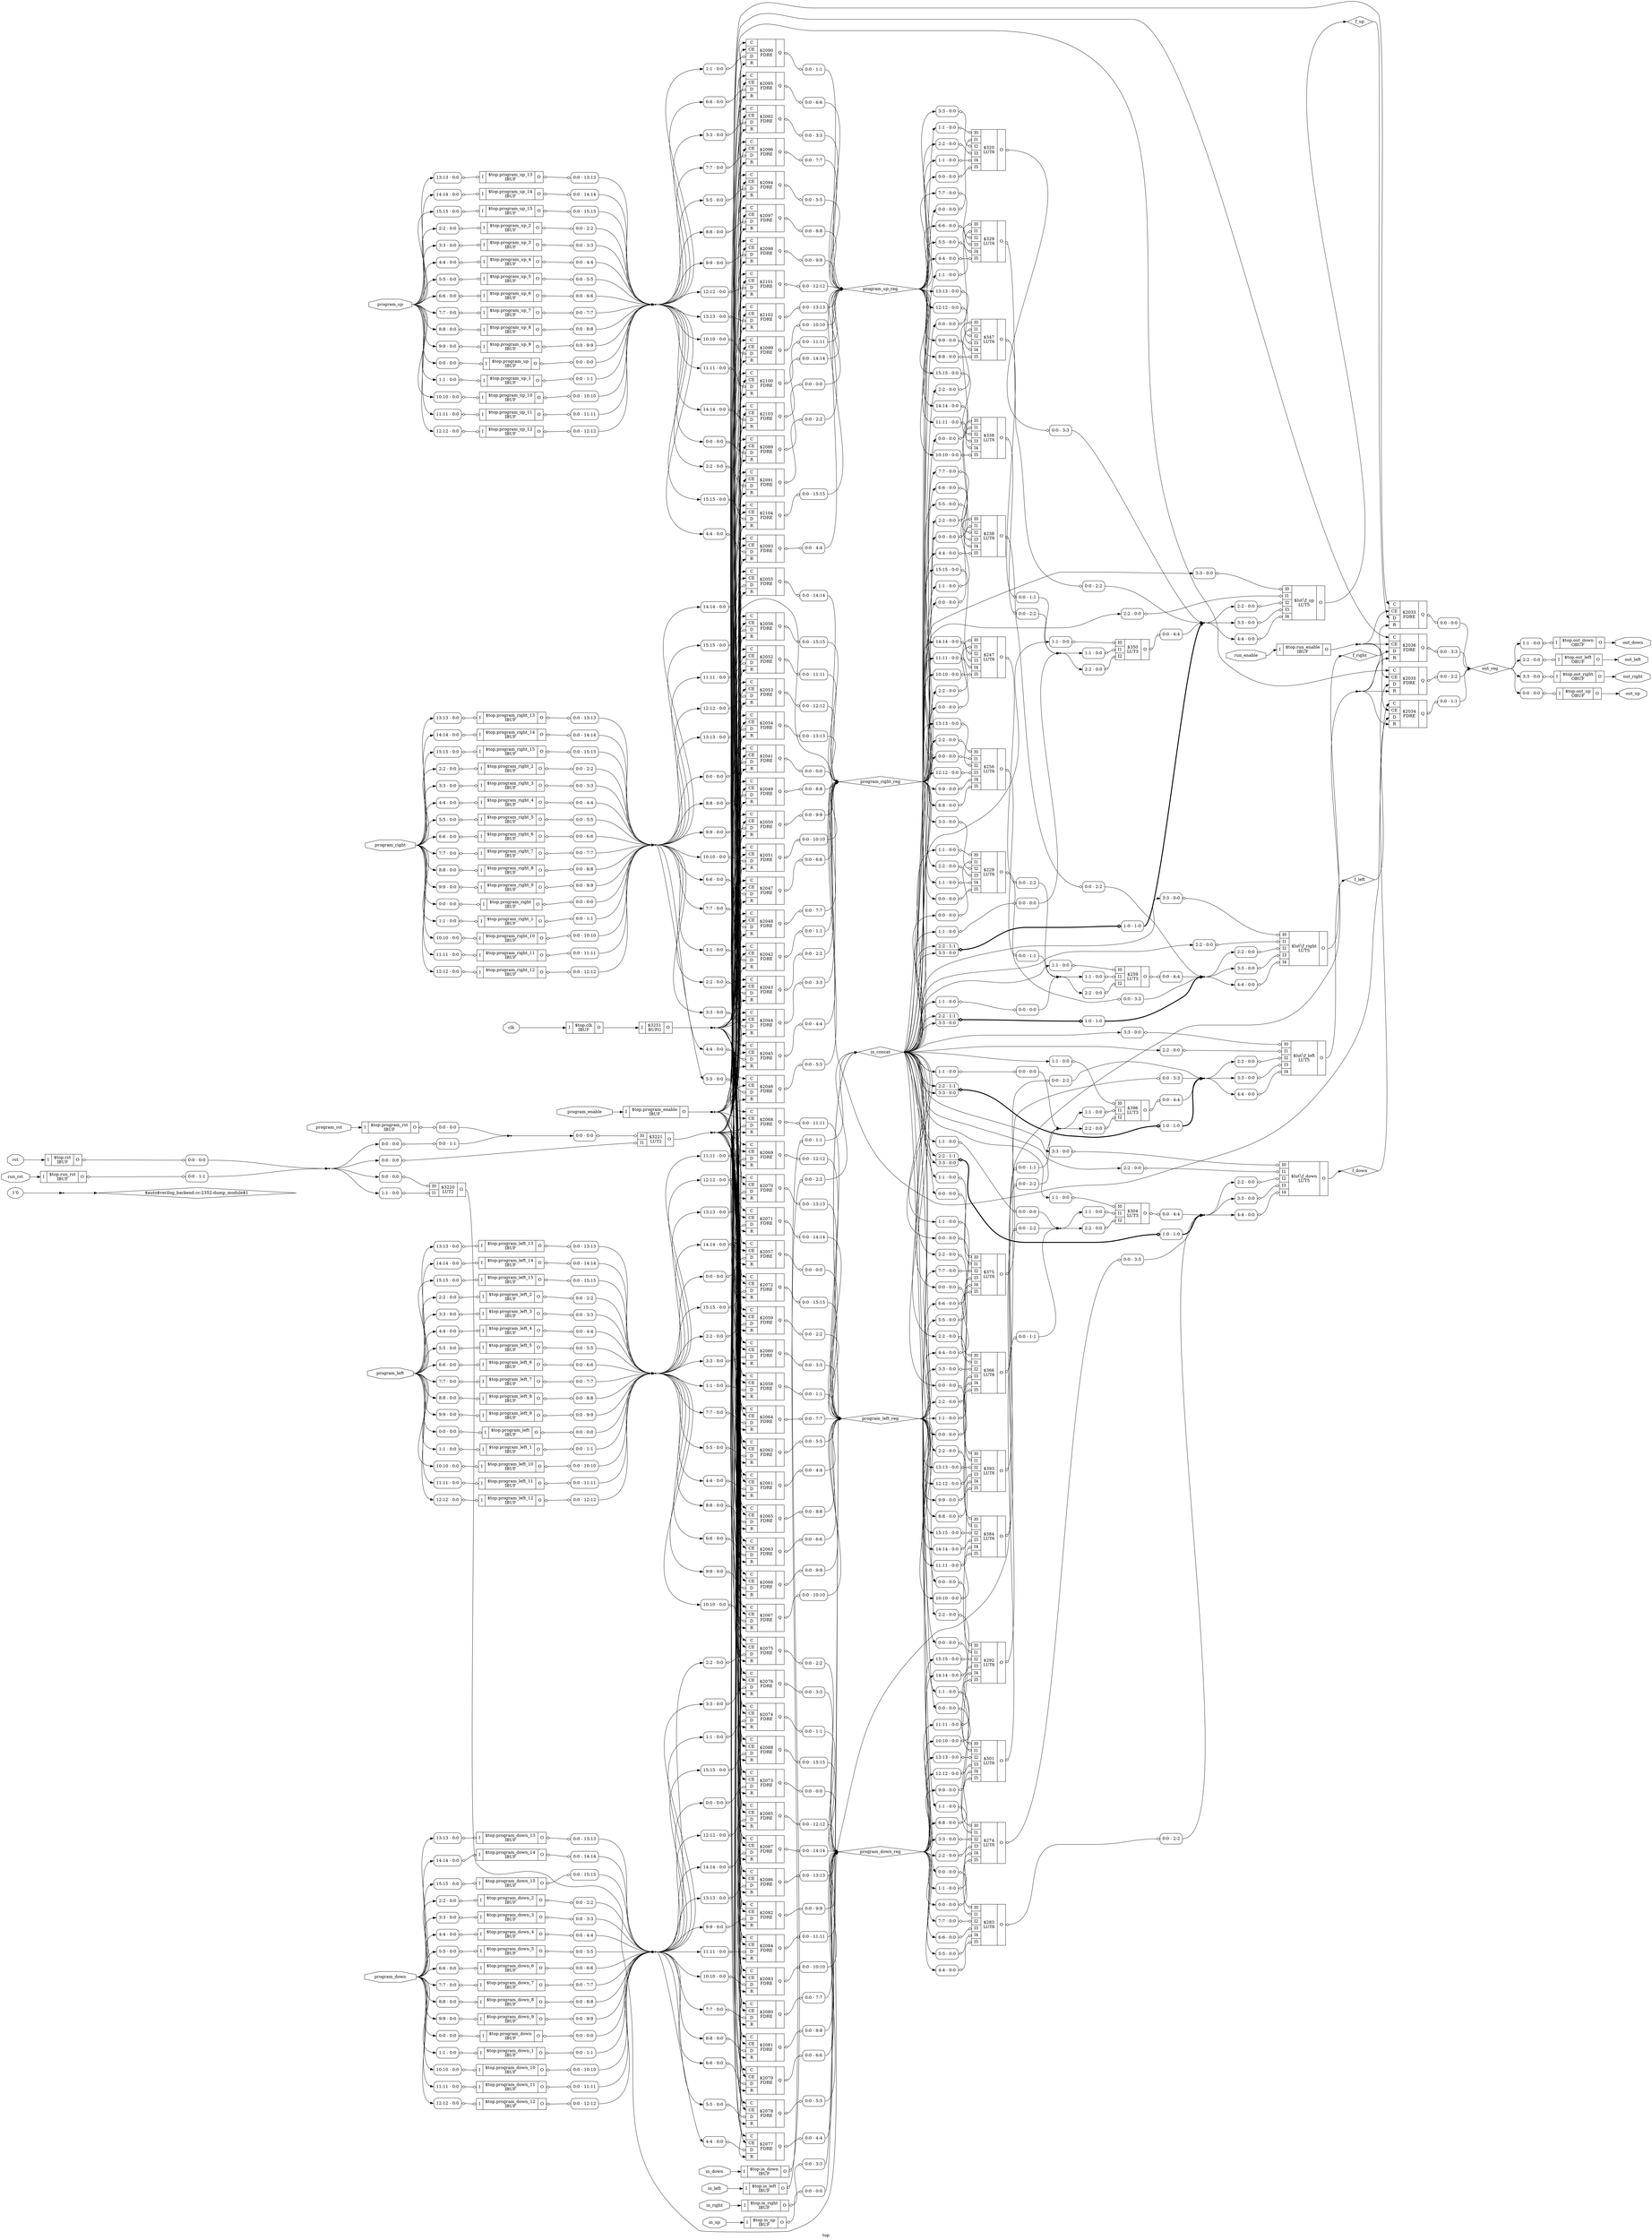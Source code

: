 digraph "top" {
label="top";
rankdir="LR";
remincross=true;
n21 [ shape=diamond, label="$auto$verilog_backend.cc:2352:dump_module$1", color="black", fontcolor="black"];
n22 [ shape=octagon, label="clk", color="black", fontcolor="black"];
n23 [ shape=diamond, label="f_down", color="black", fontcolor="black"];
n24 [ shape=diamond, label="f_left", color="black", fontcolor="black"];
n25 [ shape=diamond, label="f_right", color="black", fontcolor="black"];
n26 [ shape=diamond, label="f_up", color="black", fontcolor="black"];
n27 [ shape=diamond, label="in_concat", color="black", fontcolor="black"];
n28 [ shape=octagon, label="in_down", color="black", fontcolor="black"];
n29 [ shape=octagon, label="in_left", color="black", fontcolor="black"];
n30 [ shape=octagon, label="in_right", color="black", fontcolor="black"];
n31 [ shape=octagon, label="in_up", color="black", fontcolor="black"];
n32 [ shape=octagon, label="out_down", color="black", fontcolor="black"];
n33 [ shape=octagon, label="out_left", color="black", fontcolor="black"];
n34 [ shape=diamond, label="out_reg", color="black", fontcolor="black"];
n35 [ shape=octagon, label="out_right", color="black", fontcolor="black"];
n36 [ shape=octagon, label="out_up", color="black", fontcolor="black"];
n37 [ shape=octagon, label="program_down", color="black", fontcolor="black"];
n38 [ shape=diamond, label="program_down_reg", color="black", fontcolor="black"];
n39 [ shape=octagon, label="program_enable", color="black", fontcolor="black"];
n40 [ shape=octagon, label="program_left", color="black", fontcolor="black"];
n41 [ shape=diamond, label="program_left_reg", color="black", fontcolor="black"];
n42 [ shape=octagon, label="program_right", color="black", fontcolor="black"];
n43 [ shape=diamond, label="program_right_reg", color="black", fontcolor="black"];
n44 [ shape=octagon, label="program_rst", color="black", fontcolor="black"];
n45 [ shape=octagon, label="program_up", color="black", fontcolor="black"];
n46 [ shape=diamond, label="program_up_reg", color="black", fontcolor="black"];
n47 [ shape=octagon, label="rst", color="black", fontcolor="black"];
n48 [ shape=octagon, label="run_enable", color="black", fontcolor="black"];
n49 [ shape=octagon, label="run_rst", color="black", fontcolor="black"];
c57 [ shape=record, label="{{<p50> I0|<p51> I1|<p52> I2|<p53> I3|<p54> I4|<p55> I5}|$229\nLUT6|{<p56> O}}",  ];
x0 [ shape=record, style=rounded, label="<s0> 1:1 - 0:0 ", color="black", fontcolor="black" ];
x0:e -> c57:p50:w [arrowhead=odiamond, arrowtail=odiamond, dir=both, color="black", fontcolor="black", label=""];
x1 [ shape=record, style=rounded, label="<s0> 0:0 - 0:0 ", color="black", fontcolor="black" ];
x1:e -> c57:p51:w [arrowhead=odiamond, arrowtail=odiamond, dir=both, color="black", fontcolor="black", label=""];
x2 [ shape=record, style=rounded, label="<s0> 3:3 - 0:0 ", color="black", fontcolor="black" ];
x2:e -> c57:p52:w [arrowhead=odiamond, arrowtail=odiamond, dir=both, color="black", fontcolor="black", label=""];
x3 [ shape=record, style=rounded, label="<s0> 2:2 - 0:0 ", color="black", fontcolor="black" ];
x3:e -> c57:p53:w [arrowhead=odiamond, arrowtail=odiamond, dir=both, color="black", fontcolor="black", label=""];
x4 [ shape=record, style=rounded, label="<s0> 1:1 - 0:0 ", color="black", fontcolor="black" ];
x4:e -> c57:p54:w [arrowhead=odiamond, arrowtail=odiamond, dir=both, color="black", fontcolor="black", label=""];
x5 [ shape=record, style=rounded, label="<s0> 0:0 - 0:0 ", color="black", fontcolor="black" ];
x5:e -> c57:p55:w [arrowhead=odiamond, arrowtail=odiamond, dir=both, color="black", fontcolor="black", label=""];
x6 [ shape=record, style=rounded, label="<s0> 0:0 - 3:3 ", color="black", fontcolor="black" ];
c57:p56:e -> x6:w [arrowhead=odiamond, arrowtail=odiamond, dir=both, color="black", fontcolor="black", label=""];
c58 [ shape=record, label="{{<p50> I0|<p51> I1|<p52> I2|<p53> I3|<p54> I4|<p55> I5}|$238\nLUT6|{<p56> O}}",  ];
x7 [ shape=record, style=rounded, label="<s0> 1:1 - 0:0 ", color="black", fontcolor="black" ];
x7:e -> c58:p50:w [arrowhead=odiamond, arrowtail=odiamond, dir=both, color="black", fontcolor="black", label=""];
x8 [ shape=record, style=rounded, label="<s0> 0:0 - 0:0 ", color="black", fontcolor="black" ];
x8:e -> c58:p51:w [arrowhead=odiamond, arrowtail=odiamond, dir=both, color="black", fontcolor="black", label=""];
x9 [ shape=record, style=rounded, label="<s0> 7:7 - 0:0 ", color="black", fontcolor="black" ];
x9:e -> c58:p52:w [arrowhead=odiamond, arrowtail=odiamond, dir=both, color="black", fontcolor="black", label=""];
x10 [ shape=record, style=rounded, label="<s0> 6:6 - 0:0 ", color="black", fontcolor="black" ];
x10:e -> c58:p53:w [arrowhead=odiamond, arrowtail=odiamond, dir=both, color="black", fontcolor="black", label=""];
x11 [ shape=record, style=rounded, label="<s0> 5:5 - 0:0 ", color="black", fontcolor="black" ];
x11:e -> c58:p54:w [arrowhead=odiamond, arrowtail=odiamond, dir=both, color="black", fontcolor="black", label=""];
x12 [ shape=record, style=rounded, label="<s0> 4:4 - 0:0 ", color="black", fontcolor="black" ];
x12:e -> c58:p55:w [arrowhead=odiamond, arrowtail=odiamond, dir=both, color="black", fontcolor="black", label=""];
x13 [ shape=record, style=rounded, label="<s0> 0:0 - 2:2 ", color="black", fontcolor="black" ];
c58:p56:e -> x13:w [arrowhead=odiamond, arrowtail=odiamond, dir=both, color="black", fontcolor="black", label=""];
c59 [ shape=record, label="{{<p50> I0|<p51> I1|<p52> I2|<p53> I3|<p54> I4|<p55> I5}|$247\nLUT6|{<p56> O}}",  ];
x14 [ shape=record, style=rounded, label="<s0> 2:2 - 0:0 ", color="black", fontcolor="black" ];
x14:e -> c59:p50:w [arrowhead=odiamond, arrowtail=odiamond, dir=both, color="black", fontcolor="black", label=""];
x15 [ shape=record, style=rounded, label="<s0> 0:0 - 0:0 ", color="black", fontcolor="black" ];
x15:e -> c59:p51:w [arrowhead=odiamond, arrowtail=odiamond, dir=both, color="black", fontcolor="black", label=""];
x16 [ shape=record, style=rounded, label="<s0> 15:15 - 0:0 ", color="black", fontcolor="black" ];
x16:e -> c59:p52:w [arrowhead=odiamond, arrowtail=odiamond, dir=both, color="black", fontcolor="black", label=""];
x17 [ shape=record, style=rounded, label="<s0> 14:14 - 0:0 ", color="black", fontcolor="black" ];
x17:e -> c59:p53:w [arrowhead=odiamond, arrowtail=odiamond, dir=both, color="black", fontcolor="black", label=""];
x18 [ shape=record, style=rounded, label="<s0> 11:11 - 0:0 ", color="black", fontcolor="black" ];
x18:e -> c59:p54:w [arrowhead=odiamond, arrowtail=odiamond, dir=both, color="black", fontcolor="black", label=""];
x19 [ shape=record, style=rounded, label="<s0> 10:10 - 0:0 ", color="black", fontcolor="black" ];
x19:e -> c59:p55:w [arrowhead=odiamond, arrowtail=odiamond, dir=both, color="black", fontcolor="black", label=""];
x20 [ shape=record, style=rounded, label="<s0> 0:0 - 2:2 ", color="black", fontcolor="black" ];
c59:p56:e -> x20:w [arrowhead=odiamond, arrowtail=odiamond, dir=both, color="black", fontcolor="black", label=""];
c60 [ shape=record, label="{{<p50> I0|<p51> I1|<p52> I2|<p53> I3|<p54> I4|<p55> I5}|$256\nLUT6|{<p56> O}}",  ];
x21 [ shape=record, style=rounded, label="<s0> 2:2 - 0:0 ", color="black", fontcolor="black" ];
x21:e -> c60:p50:w [arrowhead=odiamond, arrowtail=odiamond, dir=both, color="black", fontcolor="black", label=""];
x22 [ shape=record, style=rounded, label="<s0> 0:0 - 0:0 ", color="black", fontcolor="black" ];
x22:e -> c60:p51:w [arrowhead=odiamond, arrowtail=odiamond, dir=both, color="black", fontcolor="black", label=""];
x23 [ shape=record, style=rounded, label="<s0> 13:13 - 0:0 ", color="black", fontcolor="black" ];
x23:e -> c60:p52:w [arrowhead=odiamond, arrowtail=odiamond, dir=both, color="black", fontcolor="black", label=""];
x24 [ shape=record, style=rounded, label="<s0> 12:12 - 0:0 ", color="black", fontcolor="black" ];
x24:e -> c60:p53:w [arrowhead=odiamond, arrowtail=odiamond, dir=both, color="black", fontcolor="black", label=""];
x25 [ shape=record, style=rounded, label="<s0> 9:9 - 0:0 ", color="black", fontcolor="black" ];
x25:e -> c60:p54:w [arrowhead=odiamond, arrowtail=odiamond, dir=both, color="black", fontcolor="black", label=""];
x26 [ shape=record, style=rounded, label="<s0> 8:8 - 0:0 ", color="black", fontcolor="black" ];
x26:e -> c60:p55:w [arrowhead=odiamond, arrowtail=odiamond, dir=both, color="black", fontcolor="black", label=""];
x27 [ shape=record, style=rounded, label="<s0> 0:0 - 1:1 ", color="black", fontcolor="black" ];
c60:p56:e -> x27:w [arrowhead=odiamond, arrowtail=odiamond, dir=both, color="black", fontcolor="black", label=""];
c61 [ shape=record, label="{{<p50> I0|<p51> I1|<p52> I2}|$259\nLUT3|{<p56> O}}",  ];
x28 [ shape=record, style=rounded, label="<s0> 1:1 - 0:0 ", color="black", fontcolor="black" ];
x28:e -> c61:p50:w [arrowhead=odiamond, arrowtail=odiamond, dir=both, color="black", fontcolor="black", label=""];
x29 [ shape=record, style=rounded, label="<s0> 1:1 - 0:0 ", color="black", fontcolor="black" ];
x29:e -> c61:p51:w [arrowhead=odiamond, arrowtail=odiamond, dir=both, color="black", fontcolor="black", label=""];
x30 [ shape=record, style=rounded, label="<s0> 2:2 - 0:0 ", color="black", fontcolor="black" ];
x30:e -> c61:p52:w [arrowhead=odiamond, arrowtail=odiamond, dir=both, color="black", fontcolor="black", label=""];
x31 [ shape=record, style=rounded, label="<s0> 0:0 - 4:4 ", color="black", fontcolor="black" ];
c61:p56:e -> x31:w [arrowhead=odiamond, arrowtail=odiamond, dir=both, color="black", fontcolor="black", label=""];
c62 [ shape=record, label="{{<p50> I0|<p51> I1|<p52> I2|<p53> I3|<p54> I4|<p55> I5}|$274\nLUT6|{<p56> O}}",  ];
x32 [ shape=record, style=rounded, label="<s0> 1:1 - 0:0 ", color="black", fontcolor="black" ];
x32:e -> c62:p50:w [arrowhead=odiamond, arrowtail=odiamond, dir=both, color="black", fontcolor="black", label=""];
x33 [ shape=record, style=rounded, label="<s0> 0:0 - 0:0 ", color="black", fontcolor="black" ];
x33:e -> c62:p51:w [arrowhead=odiamond, arrowtail=odiamond, dir=both, color="black", fontcolor="black", label=""];
x34 [ shape=record, style=rounded, label="<s0> 3:3 - 0:0 ", color="black", fontcolor="black" ];
x34:e -> c62:p52:w [arrowhead=odiamond, arrowtail=odiamond, dir=both, color="black", fontcolor="black", label=""];
x35 [ shape=record, style=rounded, label="<s0> 2:2 - 0:0 ", color="black", fontcolor="black" ];
x35:e -> c62:p53:w [arrowhead=odiamond, arrowtail=odiamond, dir=both, color="black", fontcolor="black", label=""];
x36 [ shape=record, style=rounded, label="<s0> 1:1 - 0:0 ", color="black", fontcolor="black" ];
x36:e -> c62:p54:w [arrowhead=odiamond, arrowtail=odiamond, dir=both, color="black", fontcolor="black", label=""];
x37 [ shape=record, style=rounded, label="<s0> 0:0 - 0:0 ", color="black", fontcolor="black" ];
x37:e -> c62:p55:w [arrowhead=odiamond, arrowtail=odiamond, dir=both, color="black", fontcolor="black", label=""];
x38 [ shape=record, style=rounded, label="<s0> 0:0 - 3:3 ", color="black", fontcolor="black" ];
c62:p56:e -> x38:w [arrowhead=odiamond, arrowtail=odiamond, dir=both, color="black", fontcolor="black", label=""];
c63 [ shape=record, label="{{<p50> I0|<p51> I1|<p52> I2|<p53> I3|<p54> I4|<p55> I5}|$283\nLUT6|{<p56> O}}",  ];
x39 [ shape=record, style=rounded, label="<s0> 1:1 - 0:0 ", color="black", fontcolor="black" ];
x39:e -> c63:p50:w [arrowhead=odiamond, arrowtail=odiamond, dir=both, color="black", fontcolor="black", label=""];
x40 [ shape=record, style=rounded, label="<s0> 0:0 - 0:0 ", color="black", fontcolor="black" ];
x40:e -> c63:p51:w [arrowhead=odiamond, arrowtail=odiamond, dir=both, color="black", fontcolor="black", label=""];
x41 [ shape=record, style=rounded, label="<s0> 7:7 - 0:0 ", color="black", fontcolor="black" ];
x41:e -> c63:p52:w [arrowhead=odiamond, arrowtail=odiamond, dir=both, color="black", fontcolor="black", label=""];
x42 [ shape=record, style=rounded, label="<s0> 6:6 - 0:0 ", color="black", fontcolor="black" ];
x42:e -> c63:p53:w [arrowhead=odiamond, arrowtail=odiamond, dir=both, color="black", fontcolor="black", label=""];
x43 [ shape=record, style=rounded, label="<s0> 5:5 - 0:0 ", color="black", fontcolor="black" ];
x43:e -> c63:p54:w [arrowhead=odiamond, arrowtail=odiamond, dir=both, color="black", fontcolor="black", label=""];
x44 [ shape=record, style=rounded, label="<s0> 4:4 - 0:0 ", color="black", fontcolor="black" ];
x44:e -> c63:p55:w [arrowhead=odiamond, arrowtail=odiamond, dir=both, color="black", fontcolor="black", label=""];
x45 [ shape=record, style=rounded, label="<s0> 0:0 - 2:2 ", color="black", fontcolor="black" ];
c63:p56:e -> x45:w [arrowhead=odiamond, arrowtail=odiamond, dir=both, color="black", fontcolor="black", label=""];
c64 [ shape=record, label="{{<p50> I0|<p51> I1|<p52> I2|<p53> I3|<p54> I4|<p55> I5}|$292\nLUT6|{<p56> O}}",  ];
x46 [ shape=record, style=rounded, label="<s0> 2:2 - 0:0 ", color="black", fontcolor="black" ];
x46:e -> c64:p50:w [arrowhead=odiamond, arrowtail=odiamond, dir=both, color="black", fontcolor="black", label=""];
x47 [ shape=record, style=rounded, label="<s0> 0:0 - 0:0 ", color="black", fontcolor="black" ];
x47:e -> c64:p51:w [arrowhead=odiamond, arrowtail=odiamond, dir=both, color="black", fontcolor="black", label=""];
x48 [ shape=record, style=rounded, label="<s0> 15:15 - 0:0 ", color="black", fontcolor="black" ];
x48:e -> c64:p52:w [arrowhead=odiamond, arrowtail=odiamond, dir=both, color="black", fontcolor="black", label=""];
x49 [ shape=record, style=rounded, label="<s0> 14:14 - 0:0 ", color="black", fontcolor="black" ];
x49:e -> c64:p53:w [arrowhead=odiamond, arrowtail=odiamond, dir=both, color="black", fontcolor="black", label=""];
x50 [ shape=record, style=rounded, label="<s0> 11:11 - 0:0 ", color="black", fontcolor="black" ];
x50:e -> c64:p54:w [arrowhead=odiamond, arrowtail=odiamond, dir=both, color="black", fontcolor="black", label=""];
x51 [ shape=record, style=rounded, label="<s0> 10:10 - 0:0 ", color="black", fontcolor="black" ];
x51:e -> c64:p55:w [arrowhead=odiamond, arrowtail=odiamond, dir=both, color="black", fontcolor="black", label=""];
x52 [ shape=record, style=rounded, label="<s0> 0:0 - 2:2 ", color="black", fontcolor="black" ];
c64:p56:e -> x52:w [arrowhead=odiamond, arrowtail=odiamond, dir=both, color="black", fontcolor="black", label=""];
c65 [ shape=record, label="{{<p50> I0|<p51> I1|<p52> I2|<p53> I3|<p54> I4|<p55> I5}|$301\nLUT6|{<p56> O}}",  ];
x53 [ shape=record, style=rounded, label="<s0> 2:2 - 0:0 ", color="black", fontcolor="black" ];
x53:e -> c65:p50:w [arrowhead=odiamond, arrowtail=odiamond, dir=both, color="black", fontcolor="black", label=""];
x54 [ shape=record, style=rounded, label="<s0> 0:0 - 0:0 ", color="black", fontcolor="black" ];
x54:e -> c65:p51:w [arrowhead=odiamond, arrowtail=odiamond, dir=both, color="black", fontcolor="black", label=""];
x55 [ shape=record, style=rounded, label="<s0> 13:13 - 0:0 ", color="black", fontcolor="black" ];
x55:e -> c65:p52:w [arrowhead=odiamond, arrowtail=odiamond, dir=both, color="black", fontcolor="black", label=""];
x56 [ shape=record, style=rounded, label="<s0> 12:12 - 0:0 ", color="black", fontcolor="black" ];
x56:e -> c65:p53:w [arrowhead=odiamond, arrowtail=odiamond, dir=both, color="black", fontcolor="black", label=""];
x57 [ shape=record, style=rounded, label="<s0> 9:9 - 0:0 ", color="black", fontcolor="black" ];
x57:e -> c65:p54:w [arrowhead=odiamond, arrowtail=odiamond, dir=both, color="black", fontcolor="black", label=""];
x58 [ shape=record, style=rounded, label="<s0> 8:8 - 0:0 ", color="black", fontcolor="black" ];
x58:e -> c65:p55:w [arrowhead=odiamond, arrowtail=odiamond, dir=both, color="black", fontcolor="black", label=""];
x59 [ shape=record, style=rounded, label="<s0> 0:0 - 1:1 ", color="black", fontcolor="black" ];
c65:p56:e -> x59:w [arrowhead=odiamond, arrowtail=odiamond, dir=both, color="black", fontcolor="black", label=""];
c66 [ shape=record, label="{{<p50> I0|<p51> I1|<p52> I2}|$304\nLUT3|{<p56> O}}",  ];
x60 [ shape=record, style=rounded, label="<s0> 1:1 - 0:0 ", color="black", fontcolor="black" ];
x60:e -> c66:p50:w [arrowhead=odiamond, arrowtail=odiamond, dir=both, color="black", fontcolor="black", label=""];
x61 [ shape=record, style=rounded, label="<s0> 1:1 - 0:0 ", color="black", fontcolor="black" ];
x61:e -> c66:p51:w [arrowhead=odiamond, arrowtail=odiamond, dir=both, color="black", fontcolor="black", label=""];
x62 [ shape=record, style=rounded, label="<s0> 2:2 - 0:0 ", color="black", fontcolor="black" ];
x62:e -> c66:p52:w [arrowhead=odiamond, arrowtail=odiamond, dir=both, color="black", fontcolor="black", label=""];
x63 [ shape=record, style=rounded, label="<s0> 0:0 - 4:4 ", color="black", fontcolor="black" ];
c66:p56:e -> x63:w [arrowhead=odiamond, arrowtail=odiamond, dir=both, color="black", fontcolor="black", label=""];
c67 [ shape=record, label="{{<p50> I0|<p51> I1|<p52> I2|<p53> I3|<p54> I4|<p55> I5}|$320\nLUT6|{<p56> O}}",  ];
x64 [ shape=record, style=rounded, label="<s0> 1:1 - 0:0 ", color="black", fontcolor="black" ];
x64:e -> c67:p50:w [arrowhead=odiamond, arrowtail=odiamond, dir=both, color="black", fontcolor="black", label=""];
x65 [ shape=record, style=rounded, label="<s0> 0:0 - 0:0 ", color="black", fontcolor="black" ];
x65:e -> c67:p51:w [arrowhead=odiamond, arrowtail=odiamond, dir=both, color="black", fontcolor="black", label=""];
x66 [ shape=record, style=rounded, label="<s0> 3:3 - 0:0 ", color="black", fontcolor="black" ];
x66:e -> c67:p52:w [arrowhead=odiamond, arrowtail=odiamond, dir=both, color="black", fontcolor="black", label=""];
x67 [ shape=record, style=rounded, label="<s0> 2:2 - 0:0 ", color="black", fontcolor="black" ];
x67:e -> c67:p53:w [arrowhead=odiamond, arrowtail=odiamond, dir=both, color="black", fontcolor="black", label=""];
x68 [ shape=record, style=rounded, label="<s0> 1:1 - 0:0 ", color="black", fontcolor="black" ];
x68:e -> c67:p54:w [arrowhead=odiamond, arrowtail=odiamond, dir=both, color="black", fontcolor="black", label=""];
x69 [ shape=record, style=rounded, label="<s0> 0:0 - 0:0 ", color="black", fontcolor="black" ];
x69:e -> c67:p55:w [arrowhead=odiamond, arrowtail=odiamond, dir=both, color="black", fontcolor="black", label=""];
x70 [ shape=record, style=rounded, label="<s0> 0:0 - 3:3 ", color="black", fontcolor="black" ];
c67:p56:e -> x70:w [arrowhead=odiamond, arrowtail=odiamond, dir=both, color="black", fontcolor="black", label=""];
c68 [ shape=record, label="{{<p50> I0|<p51> I1|<p52> I2|<p53> I3|<p54> I4|<p55> I5}|$329\nLUT6|{<p56> O}}",  ];
x71 [ shape=record, style=rounded, label="<s0> 1:1 - 0:0 ", color="black", fontcolor="black" ];
x71:e -> c68:p50:w [arrowhead=odiamond, arrowtail=odiamond, dir=both, color="black", fontcolor="black", label=""];
x72 [ shape=record, style=rounded, label="<s0> 0:0 - 0:0 ", color="black", fontcolor="black" ];
x72:e -> c68:p51:w [arrowhead=odiamond, arrowtail=odiamond, dir=both, color="black", fontcolor="black", label=""];
x73 [ shape=record, style=rounded, label="<s0> 7:7 - 0:0 ", color="black", fontcolor="black" ];
x73:e -> c68:p52:w [arrowhead=odiamond, arrowtail=odiamond, dir=both, color="black", fontcolor="black", label=""];
x74 [ shape=record, style=rounded, label="<s0> 6:6 - 0:0 ", color="black", fontcolor="black" ];
x74:e -> c68:p53:w [arrowhead=odiamond, arrowtail=odiamond, dir=both, color="black", fontcolor="black", label=""];
x75 [ shape=record, style=rounded, label="<s0> 5:5 - 0:0 ", color="black", fontcolor="black" ];
x75:e -> c68:p54:w [arrowhead=odiamond, arrowtail=odiamond, dir=both, color="black", fontcolor="black", label=""];
x76 [ shape=record, style=rounded, label="<s0> 4:4 - 0:0 ", color="black", fontcolor="black" ];
x76:e -> c68:p55:w [arrowhead=odiamond, arrowtail=odiamond, dir=both, color="black", fontcolor="black", label=""];
x77 [ shape=record, style=rounded, label="<s0> 0:0 - 2:2 ", color="black", fontcolor="black" ];
c68:p56:e -> x77:w [arrowhead=odiamond, arrowtail=odiamond, dir=both, color="black", fontcolor="black", label=""];
c69 [ shape=record, label="{{<p50> I0|<p51> I1|<p52> I2|<p53> I3|<p54> I4|<p55> I5}|$338\nLUT6|{<p56> O}}",  ];
x78 [ shape=record, style=rounded, label="<s0> 2:2 - 0:0 ", color="black", fontcolor="black" ];
x78:e -> c69:p50:w [arrowhead=odiamond, arrowtail=odiamond, dir=both, color="black", fontcolor="black", label=""];
x79 [ shape=record, style=rounded, label="<s0> 0:0 - 0:0 ", color="black", fontcolor="black" ];
x79:e -> c69:p51:w [arrowhead=odiamond, arrowtail=odiamond, dir=both, color="black", fontcolor="black", label=""];
x80 [ shape=record, style=rounded, label="<s0> 15:15 - 0:0 ", color="black", fontcolor="black" ];
x80:e -> c69:p52:w [arrowhead=odiamond, arrowtail=odiamond, dir=both, color="black", fontcolor="black", label=""];
x81 [ shape=record, style=rounded, label="<s0> 14:14 - 0:0 ", color="black", fontcolor="black" ];
x81:e -> c69:p53:w [arrowhead=odiamond, arrowtail=odiamond, dir=both, color="black", fontcolor="black", label=""];
x82 [ shape=record, style=rounded, label="<s0> 11:11 - 0:0 ", color="black", fontcolor="black" ];
x82:e -> c69:p54:w [arrowhead=odiamond, arrowtail=odiamond, dir=both, color="black", fontcolor="black", label=""];
x83 [ shape=record, style=rounded, label="<s0> 10:10 - 0:0 ", color="black", fontcolor="black" ];
x83:e -> c69:p55:w [arrowhead=odiamond, arrowtail=odiamond, dir=both, color="black", fontcolor="black", label=""];
x84 [ shape=record, style=rounded, label="<s0> 0:0 - 2:2 ", color="black", fontcolor="black" ];
c69:p56:e -> x84:w [arrowhead=odiamond, arrowtail=odiamond, dir=both, color="black", fontcolor="black", label=""];
c70 [ shape=record, label="{{<p50> I0|<p51> I1|<p52> I2|<p53> I3|<p54> I4|<p55> I5}|$347\nLUT6|{<p56> O}}",  ];
x85 [ shape=record, style=rounded, label="<s0> 2:2 - 0:0 ", color="black", fontcolor="black" ];
x85:e -> c70:p50:w [arrowhead=odiamond, arrowtail=odiamond, dir=both, color="black", fontcolor="black", label=""];
x86 [ shape=record, style=rounded, label="<s0> 0:0 - 0:0 ", color="black", fontcolor="black" ];
x86:e -> c70:p51:w [arrowhead=odiamond, arrowtail=odiamond, dir=both, color="black", fontcolor="black", label=""];
x87 [ shape=record, style=rounded, label="<s0> 13:13 - 0:0 ", color="black", fontcolor="black" ];
x87:e -> c70:p52:w [arrowhead=odiamond, arrowtail=odiamond, dir=both, color="black", fontcolor="black", label=""];
x88 [ shape=record, style=rounded, label="<s0> 12:12 - 0:0 ", color="black", fontcolor="black" ];
x88:e -> c70:p53:w [arrowhead=odiamond, arrowtail=odiamond, dir=both, color="black", fontcolor="black", label=""];
x89 [ shape=record, style=rounded, label="<s0> 9:9 - 0:0 ", color="black", fontcolor="black" ];
x89:e -> c70:p54:w [arrowhead=odiamond, arrowtail=odiamond, dir=both, color="black", fontcolor="black", label=""];
x90 [ shape=record, style=rounded, label="<s0> 8:8 - 0:0 ", color="black", fontcolor="black" ];
x90:e -> c70:p55:w [arrowhead=odiamond, arrowtail=odiamond, dir=both, color="black", fontcolor="black", label=""];
x91 [ shape=record, style=rounded, label="<s0> 0:0 - 1:1 ", color="black", fontcolor="black" ];
c70:p56:e -> x91:w [arrowhead=odiamond, arrowtail=odiamond, dir=both, color="black", fontcolor="black", label=""];
c71 [ shape=record, label="{{<p50> I0|<p51> I1|<p52> I2}|$350\nLUT3|{<p56> O}}",  ];
x92 [ shape=record, style=rounded, label="<s0> 1:1 - 0:0 ", color="black", fontcolor="black" ];
x92:e -> c71:p50:w [arrowhead=odiamond, arrowtail=odiamond, dir=both, color="black", fontcolor="black", label=""];
x93 [ shape=record, style=rounded, label="<s0> 1:1 - 0:0 ", color="black", fontcolor="black" ];
x93:e -> c71:p51:w [arrowhead=odiamond, arrowtail=odiamond, dir=both, color="black", fontcolor="black", label=""];
x94 [ shape=record, style=rounded, label="<s0> 2:2 - 0:0 ", color="black", fontcolor="black" ];
x94:e -> c71:p52:w [arrowhead=odiamond, arrowtail=odiamond, dir=both, color="black", fontcolor="black", label=""];
x95 [ shape=record, style=rounded, label="<s0> 0:0 - 4:4 ", color="black", fontcolor="black" ];
c71:p56:e -> x95:w [arrowhead=odiamond, arrowtail=odiamond, dir=both, color="black", fontcolor="black", label=""];
c72 [ shape=record, label="{{<p50> I0|<p51> I1|<p52> I2|<p53> I3|<p54> I4|<p55> I5}|$366\nLUT6|{<p56> O}}",  ];
x96 [ shape=record, style=rounded, label="<s0> 1:1 - 0:0 ", color="black", fontcolor="black" ];
x96:e -> c72:p50:w [arrowhead=odiamond, arrowtail=odiamond, dir=both, color="black", fontcolor="black", label=""];
x97 [ shape=record, style=rounded, label="<s0> 0:0 - 0:0 ", color="black", fontcolor="black" ];
x97:e -> c72:p51:w [arrowhead=odiamond, arrowtail=odiamond, dir=both, color="black", fontcolor="black", label=""];
x98 [ shape=record, style=rounded, label="<s0> 3:3 - 0:0 ", color="black", fontcolor="black" ];
x98:e -> c72:p52:w [arrowhead=odiamond, arrowtail=odiamond, dir=both, color="black", fontcolor="black", label=""];
x99 [ shape=record, style=rounded, label="<s0> 2:2 - 0:0 ", color="black", fontcolor="black" ];
x99:e -> c72:p53:w [arrowhead=odiamond, arrowtail=odiamond, dir=both, color="black", fontcolor="black", label=""];
x100 [ shape=record, style=rounded, label="<s0> 1:1 - 0:0 ", color="black", fontcolor="black" ];
x100:e -> c72:p54:w [arrowhead=odiamond, arrowtail=odiamond, dir=both, color="black", fontcolor="black", label=""];
x101 [ shape=record, style=rounded, label="<s0> 0:0 - 0:0 ", color="black", fontcolor="black" ];
x101:e -> c72:p55:w [arrowhead=odiamond, arrowtail=odiamond, dir=both, color="black", fontcolor="black", label=""];
x102 [ shape=record, style=rounded, label="<s0> 0:0 - 3:3 ", color="black", fontcolor="black" ];
c72:p56:e -> x102:w [arrowhead=odiamond, arrowtail=odiamond, dir=both, color="black", fontcolor="black", label=""];
c73 [ shape=record, label="{{<p50> I0|<p51> I1|<p52> I2|<p53> I3|<p54> I4|<p55> I5}|$375\nLUT6|{<p56> O}}",  ];
x103 [ shape=record, style=rounded, label="<s0> 1:1 - 0:0 ", color="black", fontcolor="black" ];
x103:e -> c73:p50:w [arrowhead=odiamond, arrowtail=odiamond, dir=both, color="black", fontcolor="black", label=""];
x104 [ shape=record, style=rounded, label="<s0> 0:0 - 0:0 ", color="black", fontcolor="black" ];
x104:e -> c73:p51:w [arrowhead=odiamond, arrowtail=odiamond, dir=both, color="black", fontcolor="black", label=""];
x105 [ shape=record, style=rounded, label="<s0> 7:7 - 0:0 ", color="black", fontcolor="black" ];
x105:e -> c73:p52:w [arrowhead=odiamond, arrowtail=odiamond, dir=both, color="black", fontcolor="black", label=""];
x106 [ shape=record, style=rounded, label="<s0> 6:6 - 0:0 ", color="black", fontcolor="black" ];
x106:e -> c73:p53:w [arrowhead=odiamond, arrowtail=odiamond, dir=both, color="black", fontcolor="black", label=""];
x107 [ shape=record, style=rounded, label="<s0> 5:5 - 0:0 ", color="black", fontcolor="black" ];
x107:e -> c73:p54:w [arrowhead=odiamond, arrowtail=odiamond, dir=both, color="black", fontcolor="black", label=""];
x108 [ shape=record, style=rounded, label="<s0> 4:4 - 0:0 ", color="black", fontcolor="black" ];
x108:e -> c73:p55:w [arrowhead=odiamond, arrowtail=odiamond, dir=both, color="black", fontcolor="black", label=""];
x109 [ shape=record, style=rounded, label="<s0> 0:0 - 2:2 ", color="black", fontcolor="black" ];
c73:p56:e -> x109:w [arrowhead=odiamond, arrowtail=odiamond, dir=both, color="black", fontcolor="black", label=""];
c74 [ shape=record, label="{{<p50> I0|<p51> I1|<p52> I2|<p53> I3|<p54> I4|<p55> I5}|$384\nLUT6|{<p56> O}}",  ];
x110 [ shape=record, style=rounded, label="<s0> 2:2 - 0:0 ", color="black", fontcolor="black" ];
x110:e -> c74:p50:w [arrowhead=odiamond, arrowtail=odiamond, dir=both, color="black", fontcolor="black", label=""];
x111 [ shape=record, style=rounded, label="<s0> 0:0 - 0:0 ", color="black", fontcolor="black" ];
x111:e -> c74:p51:w [arrowhead=odiamond, arrowtail=odiamond, dir=both, color="black", fontcolor="black", label=""];
x112 [ shape=record, style=rounded, label="<s0> 15:15 - 0:0 ", color="black", fontcolor="black" ];
x112:e -> c74:p52:w [arrowhead=odiamond, arrowtail=odiamond, dir=both, color="black", fontcolor="black", label=""];
x113 [ shape=record, style=rounded, label="<s0> 14:14 - 0:0 ", color="black", fontcolor="black" ];
x113:e -> c74:p53:w [arrowhead=odiamond, arrowtail=odiamond, dir=both, color="black", fontcolor="black", label=""];
x114 [ shape=record, style=rounded, label="<s0> 11:11 - 0:0 ", color="black", fontcolor="black" ];
x114:e -> c74:p54:w [arrowhead=odiamond, arrowtail=odiamond, dir=both, color="black", fontcolor="black", label=""];
x115 [ shape=record, style=rounded, label="<s0> 10:10 - 0:0 ", color="black", fontcolor="black" ];
x115:e -> c74:p55:w [arrowhead=odiamond, arrowtail=odiamond, dir=both, color="black", fontcolor="black", label=""];
x116 [ shape=record, style=rounded, label="<s0> 0:0 - 2:2 ", color="black", fontcolor="black" ];
c74:p56:e -> x116:w [arrowhead=odiamond, arrowtail=odiamond, dir=both, color="black", fontcolor="black", label=""];
c75 [ shape=record, label="{{<p50> I0|<p51> I1|<p52> I2|<p53> I3|<p54> I4|<p55> I5}|$393\nLUT6|{<p56> O}}",  ];
x117 [ shape=record, style=rounded, label="<s0> 2:2 - 0:0 ", color="black", fontcolor="black" ];
x117:e -> c75:p50:w [arrowhead=odiamond, arrowtail=odiamond, dir=both, color="black", fontcolor="black", label=""];
x118 [ shape=record, style=rounded, label="<s0> 0:0 - 0:0 ", color="black", fontcolor="black" ];
x118:e -> c75:p51:w [arrowhead=odiamond, arrowtail=odiamond, dir=both, color="black", fontcolor="black", label=""];
x119 [ shape=record, style=rounded, label="<s0> 13:13 - 0:0 ", color="black", fontcolor="black" ];
x119:e -> c75:p52:w [arrowhead=odiamond, arrowtail=odiamond, dir=both, color="black", fontcolor="black", label=""];
x120 [ shape=record, style=rounded, label="<s0> 12:12 - 0:0 ", color="black", fontcolor="black" ];
x120:e -> c75:p53:w [arrowhead=odiamond, arrowtail=odiamond, dir=both, color="black", fontcolor="black", label=""];
x121 [ shape=record, style=rounded, label="<s0> 9:9 - 0:0 ", color="black", fontcolor="black" ];
x121:e -> c75:p54:w [arrowhead=odiamond, arrowtail=odiamond, dir=both, color="black", fontcolor="black", label=""];
x122 [ shape=record, style=rounded, label="<s0> 8:8 - 0:0 ", color="black", fontcolor="black" ];
x122:e -> c75:p55:w [arrowhead=odiamond, arrowtail=odiamond, dir=both, color="black", fontcolor="black", label=""];
x123 [ shape=record, style=rounded, label="<s0> 0:0 - 1:1 ", color="black", fontcolor="black" ];
c75:p56:e -> x123:w [arrowhead=odiamond, arrowtail=odiamond, dir=both, color="black", fontcolor="black", label=""];
c76 [ shape=record, label="{{<p50> I0|<p51> I1|<p52> I2}|$396\nLUT3|{<p56> O}}",  ];
x124 [ shape=record, style=rounded, label="<s0> 1:1 - 0:0 ", color="black", fontcolor="black" ];
x124:e -> c76:p50:w [arrowhead=odiamond, arrowtail=odiamond, dir=both, color="black", fontcolor="black", label=""];
x125 [ shape=record, style=rounded, label="<s0> 1:1 - 0:0 ", color="black", fontcolor="black" ];
x125:e -> c76:p51:w [arrowhead=odiamond, arrowtail=odiamond, dir=both, color="black", fontcolor="black", label=""];
x126 [ shape=record, style=rounded, label="<s0> 2:2 - 0:0 ", color="black", fontcolor="black" ];
x126:e -> c76:p52:w [arrowhead=odiamond, arrowtail=odiamond, dir=both, color="black", fontcolor="black", label=""];
x127 [ shape=record, style=rounded, label="<s0> 0:0 - 4:4 ", color="black", fontcolor="black" ];
c76:p56:e -> x127:w [arrowhead=odiamond, arrowtail=odiamond, dir=both, color="black", fontcolor="black", label=""];
c77 [ shape=record, label="{{<p50> I0|<p51> I1|<p52> I2|<p53> I3|<p54> I4}|$lut&#9586;f_down\nLUT5|{<p56> O}}",  ];
x128 [ shape=record, style=rounded, label="<s0> 3:3 - 0:0 ", color="black", fontcolor="black" ];
x128:e -> c77:p50:w [arrowhead=odiamond, arrowtail=odiamond, dir=both, color="black", fontcolor="black", label=""];
x129 [ shape=record, style=rounded, label="<s0> 2:2 - 0:0 ", color="black", fontcolor="black" ];
x129:e -> c77:p51:w [arrowhead=odiamond, arrowtail=odiamond, dir=both, color="black", fontcolor="black", label=""];
x130 [ shape=record, style=rounded, label="<s0> 2:2 - 0:0 ", color="black", fontcolor="black" ];
x130:e -> c77:p52:w [arrowhead=odiamond, arrowtail=odiamond, dir=both, color="black", fontcolor="black", label=""];
x131 [ shape=record, style=rounded, label="<s0> 3:3 - 0:0 ", color="black", fontcolor="black" ];
x131:e -> c77:p53:w [arrowhead=odiamond, arrowtail=odiamond, dir=both, color="black", fontcolor="black", label=""];
x132 [ shape=record, style=rounded, label="<s0> 4:4 - 0:0 ", color="black", fontcolor="black" ];
x132:e -> c77:p54:w [arrowhead=odiamond, arrowtail=odiamond, dir=both, color="black", fontcolor="black", label=""];
c78 [ shape=record, label="{{<p50> I0|<p51> I1|<p52> I2|<p53> I3|<p54> I4}|$lut&#9586;f_left\nLUT5|{<p56> O}}",  ];
x133 [ shape=record, style=rounded, label="<s0> 3:3 - 0:0 ", color="black", fontcolor="black" ];
x133:e -> c78:p50:w [arrowhead=odiamond, arrowtail=odiamond, dir=both, color="black", fontcolor="black", label=""];
x134 [ shape=record, style=rounded, label="<s0> 2:2 - 0:0 ", color="black", fontcolor="black" ];
x134:e -> c78:p51:w [arrowhead=odiamond, arrowtail=odiamond, dir=both, color="black", fontcolor="black", label=""];
x135 [ shape=record, style=rounded, label="<s0> 2:2 - 0:0 ", color="black", fontcolor="black" ];
x135:e -> c78:p52:w [arrowhead=odiamond, arrowtail=odiamond, dir=both, color="black", fontcolor="black", label=""];
x136 [ shape=record, style=rounded, label="<s0> 3:3 - 0:0 ", color="black", fontcolor="black" ];
x136:e -> c78:p53:w [arrowhead=odiamond, arrowtail=odiamond, dir=both, color="black", fontcolor="black", label=""];
x137 [ shape=record, style=rounded, label="<s0> 4:4 - 0:0 ", color="black", fontcolor="black" ];
x137:e -> c78:p54:w [arrowhead=odiamond, arrowtail=odiamond, dir=both, color="black", fontcolor="black", label=""];
c79 [ shape=record, label="{{<p50> I0|<p51> I1|<p52> I2|<p53> I3|<p54> I4}|$lut&#9586;f_right\nLUT5|{<p56> O}}",  ];
x138 [ shape=record, style=rounded, label="<s0> 3:3 - 0:0 ", color="black", fontcolor="black" ];
x138:e -> c79:p50:w [arrowhead=odiamond, arrowtail=odiamond, dir=both, color="black", fontcolor="black", label=""];
x139 [ shape=record, style=rounded, label="<s0> 2:2 - 0:0 ", color="black", fontcolor="black" ];
x139:e -> c79:p51:w [arrowhead=odiamond, arrowtail=odiamond, dir=both, color="black", fontcolor="black", label=""];
x140 [ shape=record, style=rounded, label="<s0> 2:2 - 0:0 ", color="black", fontcolor="black" ];
x140:e -> c79:p52:w [arrowhead=odiamond, arrowtail=odiamond, dir=both, color="black", fontcolor="black", label=""];
x141 [ shape=record, style=rounded, label="<s0> 3:3 - 0:0 ", color="black", fontcolor="black" ];
x141:e -> c79:p53:w [arrowhead=odiamond, arrowtail=odiamond, dir=both, color="black", fontcolor="black", label=""];
x142 [ shape=record, style=rounded, label="<s0> 4:4 - 0:0 ", color="black", fontcolor="black" ];
x142:e -> c79:p54:w [arrowhead=odiamond, arrowtail=odiamond, dir=both, color="black", fontcolor="black", label=""];
c80 [ shape=record, label="{{<p50> I0|<p51> I1|<p52> I2|<p53> I3|<p54> I4}|$lut&#9586;f_up\nLUT5|{<p56> O}}",  ];
x143 [ shape=record, style=rounded, label="<s0> 3:3 - 0:0 ", color="black", fontcolor="black" ];
x143:e -> c80:p50:w [arrowhead=odiamond, arrowtail=odiamond, dir=both, color="black", fontcolor="black", label=""];
x144 [ shape=record, style=rounded, label="<s0> 2:2 - 0:0 ", color="black", fontcolor="black" ];
x144:e -> c80:p51:w [arrowhead=odiamond, arrowtail=odiamond, dir=both, color="black", fontcolor="black", label=""];
x145 [ shape=record, style=rounded, label="<s0> 2:2 - 0:0 ", color="black", fontcolor="black" ];
x145:e -> c80:p52:w [arrowhead=odiamond, arrowtail=odiamond, dir=both, color="black", fontcolor="black", label=""];
x146 [ shape=record, style=rounded, label="<s0> 3:3 - 0:0 ", color="black", fontcolor="black" ];
x146:e -> c80:p53:w [arrowhead=odiamond, arrowtail=odiamond, dir=both, color="black", fontcolor="black", label=""];
x147 [ shape=record, style=rounded, label="<s0> 4:4 - 0:0 ", color="black", fontcolor="black" ];
x147:e -> c80:p54:w [arrowhead=odiamond, arrowtail=odiamond, dir=both, color="black", fontcolor="black", label=""];
c81 [ shape=record, label="{{<p50> I0|<p51> I1}|$3220\nLUT2|{<p56> O}}",  ];
x148 [ shape=record, style=rounded, label="<s0> 0:0 - 0:0 ", color="black", fontcolor="black" ];
x148:e -> c81:p50:w [arrowhead=odiamond, arrowtail=odiamond, dir=both, color="black", fontcolor="black", label=""];
x149 [ shape=record, style=rounded, label="<s0> 1:1 - 0:0 ", color="black", fontcolor="black" ];
x149:e -> c81:p51:w [arrowhead=odiamond, arrowtail=odiamond, dir=both, color="black", fontcolor="black", label=""];
c82 [ shape=record, label="{{<p50> I0|<p51> I1}|$3221\nLUT2|{<p56> O}}",  ];
x150 [ shape=record, style=rounded, label="<s0> 0:0 - 0:0 ", color="black", fontcolor="black" ];
x150:e -> c82:p50:w [arrowhead=odiamond, arrowtail=odiamond, dir=both, color="black", fontcolor="black", label=""];
x151 [ shape=record, style=rounded, label="<s0> 0:0 - 0:0 ", color="black", fontcolor="black" ];
x151:e -> c82:p51:w [arrowhead=odiamond, arrowtail=odiamond, dir=both, color="black", fontcolor="black", label=""];
c84 [ shape=record, label="{{<p83> I}|$3251\nBUFG|{<p56> O}}",  ];
c90 [ shape=record, label="{{<p85> C|<p86> CE|<p87> D|<p88> R}|$2033\nFDRE|{<p89> Q}}",  ];
x152 [ shape=record, style=rounded, label="<s0> 0:0 - 0:0 ", color="black", fontcolor="black" ];
c90:p89:e -> x152:w [arrowhead=odiamond, arrowtail=odiamond, dir=both, color="black", fontcolor="black", label=""];
c91 [ shape=record, label="{{<p85> C|<p86> CE|<p87> D|<p88> R}|$2034\nFDRE|{<p89> Q}}",  ];
x153 [ shape=record, style=rounded, label="<s0> 0:0 - 1:1 ", color="black", fontcolor="black" ];
c91:p89:e -> x153:w [arrowhead=odiamond, arrowtail=odiamond, dir=both, color="black", fontcolor="black", label=""];
c92 [ shape=record, label="{{<p85> C|<p86> CE|<p87> D|<p88> R}|$2035\nFDRE|{<p89> Q}}",  ];
x154 [ shape=record, style=rounded, label="<s0> 0:0 - 2:2 ", color="black", fontcolor="black" ];
c92:p89:e -> x154:w [arrowhead=odiamond, arrowtail=odiamond, dir=both, color="black", fontcolor="black", label=""];
c93 [ shape=record, label="{{<p85> C|<p86> CE|<p87> D|<p88> R}|$2036\nFDRE|{<p89> Q}}",  ];
x155 [ shape=record, style=rounded, label="<s0> 0:0 - 3:3 ", color="black", fontcolor="black" ];
c93:p89:e -> x155:w [arrowhead=odiamond, arrowtail=odiamond, dir=both, color="black", fontcolor="black", label=""];
c94 [ shape=record, label="{{<p85> C|<p86> CE|<p87> D|<p88> R}|$2041\nFDRE|{<p89> Q}}",  ];
x156 [ shape=record, style=rounded, label="<s0> 0:0 - 0:0 ", color="black", fontcolor="black" ];
x156:e -> c94:p87:w [arrowhead=odiamond, arrowtail=odiamond, dir=both, color="black", fontcolor="black", label=""];
x157 [ shape=record, style=rounded, label="<s0> 0:0 - 0:0 ", color="black", fontcolor="black" ];
c94:p89:e -> x157:w [arrowhead=odiamond, arrowtail=odiamond, dir=both, color="black", fontcolor="black", label=""];
c95 [ shape=record, label="{{<p85> C|<p86> CE|<p87> D|<p88> R}|$2042\nFDRE|{<p89> Q}}",  ];
x158 [ shape=record, style=rounded, label="<s0> 1:1 - 0:0 ", color="black", fontcolor="black" ];
x158:e -> c95:p87:w [arrowhead=odiamond, arrowtail=odiamond, dir=both, color="black", fontcolor="black", label=""];
x159 [ shape=record, style=rounded, label="<s0> 0:0 - 1:1 ", color="black", fontcolor="black" ];
c95:p89:e -> x159:w [arrowhead=odiamond, arrowtail=odiamond, dir=both, color="black", fontcolor="black", label=""];
c96 [ shape=record, label="{{<p85> C|<p86> CE|<p87> D|<p88> R}|$2043\nFDRE|{<p89> Q}}",  ];
x160 [ shape=record, style=rounded, label="<s0> 2:2 - 0:0 ", color="black", fontcolor="black" ];
x160:e -> c96:p87:w [arrowhead=odiamond, arrowtail=odiamond, dir=both, color="black", fontcolor="black", label=""];
x161 [ shape=record, style=rounded, label="<s0> 0:0 - 2:2 ", color="black", fontcolor="black" ];
c96:p89:e -> x161:w [arrowhead=odiamond, arrowtail=odiamond, dir=both, color="black", fontcolor="black", label=""];
c97 [ shape=record, label="{{<p85> C|<p86> CE|<p87> D|<p88> R}|$2044\nFDRE|{<p89> Q}}",  ];
x162 [ shape=record, style=rounded, label="<s0> 3:3 - 0:0 ", color="black", fontcolor="black" ];
x162:e -> c97:p87:w [arrowhead=odiamond, arrowtail=odiamond, dir=both, color="black", fontcolor="black", label=""];
x163 [ shape=record, style=rounded, label="<s0> 0:0 - 3:3 ", color="black", fontcolor="black" ];
c97:p89:e -> x163:w [arrowhead=odiamond, arrowtail=odiamond, dir=both, color="black", fontcolor="black", label=""];
c98 [ shape=record, label="{{<p85> C|<p86> CE|<p87> D|<p88> R}|$2045\nFDRE|{<p89> Q}}",  ];
x164 [ shape=record, style=rounded, label="<s0> 4:4 - 0:0 ", color="black", fontcolor="black" ];
x164:e -> c98:p87:w [arrowhead=odiamond, arrowtail=odiamond, dir=both, color="black", fontcolor="black", label=""];
x165 [ shape=record, style=rounded, label="<s0> 0:0 - 4:4 ", color="black", fontcolor="black" ];
c98:p89:e -> x165:w [arrowhead=odiamond, arrowtail=odiamond, dir=both, color="black", fontcolor="black", label=""];
c99 [ shape=record, label="{{<p85> C|<p86> CE|<p87> D|<p88> R}|$2046\nFDRE|{<p89> Q}}",  ];
x166 [ shape=record, style=rounded, label="<s0> 5:5 - 0:0 ", color="black", fontcolor="black" ];
x166:e -> c99:p87:w [arrowhead=odiamond, arrowtail=odiamond, dir=both, color="black", fontcolor="black", label=""];
x167 [ shape=record, style=rounded, label="<s0> 0:0 - 5:5 ", color="black", fontcolor="black" ];
c99:p89:e -> x167:w [arrowhead=odiamond, arrowtail=odiamond, dir=both, color="black", fontcolor="black", label=""];
c100 [ shape=record, label="{{<p85> C|<p86> CE|<p87> D|<p88> R}|$2047\nFDRE|{<p89> Q}}",  ];
x168 [ shape=record, style=rounded, label="<s0> 6:6 - 0:0 ", color="black", fontcolor="black" ];
x168:e -> c100:p87:w [arrowhead=odiamond, arrowtail=odiamond, dir=both, color="black", fontcolor="black", label=""];
x169 [ shape=record, style=rounded, label="<s0> 0:0 - 6:6 ", color="black", fontcolor="black" ];
c100:p89:e -> x169:w [arrowhead=odiamond, arrowtail=odiamond, dir=both, color="black", fontcolor="black", label=""];
c101 [ shape=record, label="{{<p85> C|<p86> CE|<p87> D|<p88> R}|$2048\nFDRE|{<p89> Q}}",  ];
x170 [ shape=record, style=rounded, label="<s0> 7:7 - 0:0 ", color="black", fontcolor="black" ];
x170:e -> c101:p87:w [arrowhead=odiamond, arrowtail=odiamond, dir=both, color="black", fontcolor="black", label=""];
x171 [ shape=record, style=rounded, label="<s0> 0:0 - 7:7 ", color="black", fontcolor="black" ];
c101:p89:e -> x171:w [arrowhead=odiamond, arrowtail=odiamond, dir=both, color="black", fontcolor="black", label=""];
c102 [ shape=record, label="{{<p85> C|<p86> CE|<p87> D|<p88> R}|$2049\nFDRE|{<p89> Q}}",  ];
x172 [ shape=record, style=rounded, label="<s0> 8:8 - 0:0 ", color="black", fontcolor="black" ];
x172:e -> c102:p87:w [arrowhead=odiamond, arrowtail=odiamond, dir=both, color="black", fontcolor="black", label=""];
x173 [ shape=record, style=rounded, label="<s0> 0:0 - 8:8 ", color="black", fontcolor="black" ];
c102:p89:e -> x173:w [arrowhead=odiamond, arrowtail=odiamond, dir=both, color="black", fontcolor="black", label=""];
c103 [ shape=record, label="{{<p85> C|<p86> CE|<p87> D|<p88> R}|$2050\nFDRE|{<p89> Q}}",  ];
x174 [ shape=record, style=rounded, label="<s0> 9:9 - 0:0 ", color="black", fontcolor="black" ];
x174:e -> c103:p87:w [arrowhead=odiamond, arrowtail=odiamond, dir=both, color="black", fontcolor="black", label=""];
x175 [ shape=record, style=rounded, label="<s0> 0:0 - 9:9 ", color="black", fontcolor="black" ];
c103:p89:e -> x175:w [arrowhead=odiamond, arrowtail=odiamond, dir=both, color="black", fontcolor="black", label=""];
c104 [ shape=record, label="{{<p85> C|<p86> CE|<p87> D|<p88> R}|$2051\nFDRE|{<p89> Q}}",  ];
x176 [ shape=record, style=rounded, label="<s0> 10:10 - 0:0 ", color="black", fontcolor="black" ];
x176:e -> c104:p87:w [arrowhead=odiamond, arrowtail=odiamond, dir=both, color="black", fontcolor="black", label=""];
x177 [ shape=record, style=rounded, label="<s0> 0:0 - 10:10 ", color="black", fontcolor="black" ];
c104:p89:e -> x177:w [arrowhead=odiamond, arrowtail=odiamond, dir=both, color="black", fontcolor="black", label=""];
c105 [ shape=record, label="{{<p85> C|<p86> CE|<p87> D|<p88> R}|$2052\nFDRE|{<p89> Q}}",  ];
x178 [ shape=record, style=rounded, label="<s0> 11:11 - 0:0 ", color="black", fontcolor="black" ];
x178:e -> c105:p87:w [arrowhead=odiamond, arrowtail=odiamond, dir=both, color="black", fontcolor="black", label=""];
x179 [ shape=record, style=rounded, label="<s0> 0:0 - 11:11 ", color="black", fontcolor="black" ];
c105:p89:e -> x179:w [arrowhead=odiamond, arrowtail=odiamond, dir=both, color="black", fontcolor="black", label=""];
c106 [ shape=record, label="{{<p85> C|<p86> CE|<p87> D|<p88> R}|$2053\nFDRE|{<p89> Q}}",  ];
x180 [ shape=record, style=rounded, label="<s0> 12:12 - 0:0 ", color="black", fontcolor="black" ];
x180:e -> c106:p87:w [arrowhead=odiamond, arrowtail=odiamond, dir=both, color="black", fontcolor="black", label=""];
x181 [ shape=record, style=rounded, label="<s0> 0:0 - 12:12 ", color="black", fontcolor="black" ];
c106:p89:e -> x181:w [arrowhead=odiamond, arrowtail=odiamond, dir=both, color="black", fontcolor="black", label=""];
c107 [ shape=record, label="{{<p85> C|<p86> CE|<p87> D|<p88> R}|$2054\nFDRE|{<p89> Q}}",  ];
x182 [ shape=record, style=rounded, label="<s0> 13:13 - 0:0 ", color="black", fontcolor="black" ];
x182:e -> c107:p87:w [arrowhead=odiamond, arrowtail=odiamond, dir=both, color="black", fontcolor="black", label=""];
x183 [ shape=record, style=rounded, label="<s0> 0:0 - 13:13 ", color="black", fontcolor="black" ];
c107:p89:e -> x183:w [arrowhead=odiamond, arrowtail=odiamond, dir=both, color="black", fontcolor="black", label=""];
c108 [ shape=record, label="{{<p85> C|<p86> CE|<p87> D|<p88> R}|$2055\nFDRE|{<p89> Q}}",  ];
x184 [ shape=record, style=rounded, label="<s0> 14:14 - 0:0 ", color="black", fontcolor="black" ];
x184:e -> c108:p87:w [arrowhead=odiamond, arrowtail=odiamond, dir=both, color="black", fontcolor="black", label=""];
x185 [ shape=record, style=rounded, label="<s0> 0:0 - 14:14 ", color="black", fontcolor="black" ];
c108:p89:e -> x185:w [arrowhead=odiamond, arrowtail=odiamond, dir=both, color="black", fontcolor="black", label=""];
c109 [ shape=record, label="{{<p85> C|<p86> CE|<p87> D|<p88> R}|$2056\nFDRE|{<p89> Q}}",  ];
x186 [ shape=record, style=rounded, label="<s0> 15:15 - 0:0 ", color="black", fontcolor="black" ];
x186:e -> c109:p87:w [arrowhead=odiamond, arrowtail=odiamond, dir=both, color="black", fontcolor="black", label=""];
x187 [ shape=record, style=rounded, label="<s0> 0:0 - 15:15 ", color="black", fontcolor="black" ];
c109:p89:e -> x187:w [arrowhead=odiamond, arrowtail=odiamond, dir=both, color="black", fontcolor="black", label=""];
c110 [ shape=record, label="{{<p85> C|<p86> CE|<p87> D|<p88> R}|$2057\nFDRE|{<p89> Q}}",  ];
x188 [ shape=record, style=rounded, label="<s0> 0:0 - 0:0 ", color="black", fontcolor="black" ];
x188:e -> c110:p87:w [arrowhead=odiamond, arrowtail=odiamond, dir=both, color="black", fontcolor="black", label=""];
x189 [ shape=record, style=rounded, label="<s0> 0:0 - 0:0 ", color="black", fontcolor="black" ];
c110:p89:e -> x189:w [arrowhead=odiamond, arrowtail=odiamond, dir=both, color="black", fontcolor="black", label=""];
c111 [ shape=record, label="{{<p85> C|<p86> CE|<p87> D|<p88> R}|$2058\nFDRE|{<p89> Q}}",  ];
x190 [ shape=record, style=rounded, label="<s0> 1:1 - 0:0 ", color="black", fontcolor="black" ];
x190:e -> c111:p87:w [arrowhead=odiamond, arrowtail=odiamond, dir=both, color="black", fontcolor="black", label=""];
x191 [ shape=record, style=rounded, label="<s0> 0:0 - 1:1 ", color="black", fontcolor="black" ];
c111:p89:e -> x191:w [arrowhead=odiamond, arrowtail=odiamond, dir=both, color="black", fontcolor="black", label=""];
c112 [ shape=record, label="{{<p85> C|<p86> CE|<p87> D|<p88> R}|$2059\nFDRE|{<p89> Q}}",  ];
x192 [ shape=record, style=rounded, label="<s0> 2:2 - 0:0 ", color="black", fontcolor="black" ];
x192:e -> c112:p87:w [arrowhead=odiamond, arrowtail=odiamond, dir=both, color="black", fontcolor="black", label=""];
x193 [ shape=record, style=rounded, label="<s0> 0:0 - 2:2 ", color="black", fontcolor="black" ];
c112:p89:e -> x193:w [arrowhead=odiamond, arrowtail=odiamond, dir=both, color="black", fontcolor="black", label=""];
c113 [ shape=record, label="{{<p85> C|<p86> CE|<p87> D|<p88> R}|$2060\nFDRE|{<p89> Q}}",  ];
x194 [ shape=record, style=rounded, label="<s0> 3:3 - 0:0 ", color="black", fontcolor="black" ];
x194:e -> c113:p87:w [arrowhead=odiamond, arrowtail=odiamond, dir=both, color="black", fontcolor="black", label=""];
x195 [ shape=record, style=rounded, label="<s0> 0:0 - 3:3 ", color="black", fontcolor="black" ];
c113:p89:e -> x195:w [arrowhead=odiamond, arrowtail=odiamond, dir=both, color="black", fontcolor="black", label=""];
c114 [ shape=record, label="{{<p85> C|<p86> CE|<p87> D|<p88> R}|$2061\nFDRE|{<p89> Q}}",  ];
x196 [ shape=record, style=rounded, label="<s0> 4:4 - 0:0 ", color="black", fontcolor="black" ];
x196:e -> c114:p87:w [arrowhead=odiamond, arrowtail=odiamond, dir=both, color="black", fontcolor="black", label=""];
x197 [ shape=record, style=rounded, label="<s0> 0:0 - 4:4 ", color="black", fontcolor="black" ];
c114:p89:e -> x197:w [arrowhead=odiamond, arrowtail=odiamond, dir=both, color="black", fontcolor="black", label=""];
c115 [ shape=record, label="{{<p85> C|<p86> CE|<p87> D|<p88> R}|$2062\nFDRE|{<p89> Q}}",  ];
x198 [ shape=record, style=rounded, label="<s0> 5:5 - 0:0 ", color="black", fontcolor="black" ];
x198:e -> c115:p87:w [arrowhead=odiamond, arrowtail=odiamond, dir=both, color="black", fontcolor="black", label=""];
x199 [ shape=record, style=rounded, label="<s0> 0:0 - 5:5 ", color="black", fontcolor="black" ];
c115:p89:e -> x199:w [arrowhead=odiamond, arrowtail=odiamond, dir=both, color="black", fontcolor="black", label=""];
c116 [ shape=record, label="{{<p85> C|<p86> CE|<p87> D|<p88> R}|$2063\nFDRE|{<p89> Q}}",  ];
x200 [ shape=record, style=rounded, label="<s0> 6:6 - 0:0 ", color="black", fontcolor="black" ];
x200:e -> c116:p87:w [arrowhead=odiamond, arrowtail=odiamond, dir=both, color="black", fontcolor="black", label=""];
x201 [ shape=record, style=rounded, label="<s0> 0:0 - 6:6 ", color="black", fontcolor="black" ];
c116:p89:e -> x201:w [arrowhead=odiamond, arrowtail=odiamond, dir=both, color="black", fontcolor="black", label=""];
c117 [ shape=record, label="{{<p85> C|<p86> CE|<p87> D|<p88> R}|$2064\nFDRE|{<p89> Q}}",  ];
x202 [ shape=record, style=rounded, label="<s0> 7:7 - 0:0 ", color="black", fontcolor="black" ];
x202:e -> c117:p87:w [arrowhead=odiamond, arrowtail=odiamond, dir=both, color="black", fontcolor="black", label=""];
x203 [ shape=record, style=rounded, label="<s0> 0:0 - 7:7 ", color="black", fontcolor="black" ];
c117:p89:e -> x203:w [arrowhead=odiamond, arrowtail=odiamond, dir=both, color="black", fontcolor="black", label=""];
c118 [ shape=record, label="{{<p85> C|<p86> CE|<p87> D|<p88> R}|$2065\nFDRE|{<p89> Q}}",  ];
x204 [ shape=record, style=rounded, label="<s0> 8:8 - 0:0 ", color="black", fontcolor="black" ];
x204:e -> c118:p87:w [arrowhead=odiamond, arrowtail=odiamond, dir=both, color="black", fontcolor="black", label=""];
x205 [ shape=record, style=rounded, label="<s0> 0:0 - 8:8 ", color="black", fontcolor="black" ];
c118:p89:e -> x205:w [arrowhead=odiamond, arrowtail=odiamond, dir=both, color="black", fontcolor="black", label=""];
c119 [ shape=record, label="{{<p85> C|<p86> CE|<p87> D|<p88> R}|$2066\nFDRE|{<p89> Q}}",  ];
x206 [ shape=record, style=rounded, label="<s0> 9:9 - 0:0 ", color="black", fontcolor="black" ];
x206:e -> c119:p87:w [arrowhead=odiamond, arrowtail=odiamond, dir=both, color="black", fontcolor="black", label=""];
x207 [ shape=record, style=rounded, label="<s0> 0:0 - 9:9 ", color="black", fontcolor="black" ];
c119:p89:e -> x207:w [arrowhead=odiamond, arrowtail=odiamond, dir=both, color="black", fontcolor="black", label=""];
c120 [ shape=record, label="{{<p85> C|<p86> CE|<p87> D|<p88> R}|$2067\nFDRE|{<p89> Q}}",  ];
x208 [ shape=record, style=rounded, label="<s0> 10:10 - 0:0 ", color="black", fontcolor="black" ];
x208:e -> c120:p87:w [arrowhead=odiamond, arrowtail=odiamond, dir=both, color="black", fontcolor="black", label=""];
x209 [ shape=record, style=rounded, label="<s0> 0:0 - 10:10 ", color="black", fontcolor="black" ];
c120:p89:e -> x209:w [arrowhead=odiamond, arrowtail=odiamond, dir=both, color="black", fontcolor="black", label=""];
c121 [ shape=record, label="{{<p85> C|<p86> CE|<p87> D|<p88> R}|$2068\nFDRE|{<p89> Q}}",  ];
x210 [ shape=record, style=rounded, label="<s0> 11:11 - 0:0 ", color="black", fontcolor="black" ];
x210:e -> c121:p87:w [arrowhead=odiamond, arrowtail=odiamond, dir=both, color="black", fontcolor="black", label=""];
x211 [ shape=record, style=rounded, label="<s0> 0:0 - 11:11 ", color="black", fontcolor="black" ];
c121:p89:e -> x211:w [arrowhead=odiamond, arrowtail=odiamond, dir=both, color="black", fontcolor="black", label=""];
c122 [ shape=record, label="{{<p85> C|<p86> CE|<p87> D|<p88> R}|$2069\nFDRE|{<p89> Q}}",  ];
x212 [ shape=record, style=rounded, label="<s0> 12:12 - 0:0 ", color="black", fontcolor="black" ];
x212:e -> c122:p87:w [arrowhead=odiamond, arrowtail=odiamond, dir=both, color="black", fontcolor="black", label=""];
x213 [ shape=record, style=rounded, label="<s0> 0:0 - 12:12 ", color="black", fontcolor="black" ];
c122:p89:e -> x213:w [arrowhead=odiamond, arrowtail=odiamond, dir=both, color="black", fontcolor="black", label=""];
c123 [ shape=record, label="{{<p85> C|<p86> CE|<p87> D|<p88> R}|$2070\nFDRE|{<p89> Q}}",  ];
x214 [ shape=record, style=rounded, label="<s0> 13:13 - 0:0 ", color="black", fontcolor="black" ];
x214:e -> c123:p87:w [arrowhead=odiamond, arrowtail=odiamond, dir=both, color="black", fontcolor="black", label=""];
x215 [ shape=record, style=rounded, label="<s0> 0:0 - 13:13 ", color="black", fontcolor="black" ];
c123:p89:e -> x215:w [arrowhead=odiamond, arrowtail=odiamond, dir=both, color="black", fontcolor="black", label=""];
c124 [ shape=record, label="{{<p85> C|<p86> CE|<p87> D|<p88> R}|$2071\nFDRE|{<p89> Q}}",  ];
x216 [ shape=record, style=rounded, label="<s0> 14:14 - 0:0 ", color="black", fontcolor="black" ];
x216:e -> c124:p87:w [arrowhead=odiamond, arrowtail=odiamond, dir=both, color="black", fontcolor="black", label=""];
x217 [ shape=record, style=rounded, label="<s0> 0:0 - 14:14 ", color="black", fontcolor="black" ];
c124:p89:e -> x217:w [arrowhead=odiamond, arrowtail=odiamond, dir=both, color="black", fontcolor="black", label=""];
c125 [ shape=record, label="{{<p85> C|<p86> CE|<p87> D|<p88> R}|$2072\nFDRE|{<p89> Q}}",  ];
x218 [ shape=record, style=rounded, label="<s0> 15:15 - 0:0 ", color="black", fontcolor="black" ];
x218:e -> c125:p87:w [arrowhead=odiamond, arrowtail=odiamond, dir=both, color="black", fontcolor="black", label=""];
x219 [ shape=record, style=rounded, label="<s0> 0:0 - 15:15 ", color="black", fontcolor="black" ];
c125:p89:e -> x219:w [arrowhead=odiamond, arrowtail=odiamond, dir=both, color="black", fontcolor="black", label=""];
c126 [ shape=record, label="{{<p85> C|<p86> CE|<p87> D|<p88> R}|$2073\nFDRE|{<p89> Q}}",  ];
x220 [ shape=record, style=rounded, label="<s0> 0:0 - 0:0 ", color="black", fontcolor="black" ];
x220:e -> c126:p87:w [arrowhead=odiamond, arrowtail=odiamond, dir=both, color="black", fontcolor="black", label=""];
x221 [ shape=record, style=rounded, label="<s0> 0:0 - 0:0 ", color="black", fontcolor="black" ];
c126:p89:e -> x221:w [arrowhead=odiamond, arrowtail=odiamond, dir=both, color="black", fontcolor="black", label=""];
c127 [ shape=record, label="{{<p85> C|<p86> CE|<p87> D|<p88> R}|$2074\nFDRE|{<p89> Q}}",  ];
x222 [ shape=record, style=rounded, label="<s0> 1:1 - 0:0 ", color="black", fontcolor="black" ];
x222:e -> c127:p87:w [arrowhead=odiamond, arrowtail=odiamond, dir=both, color="black", fontcolor="black", label=""];
x223 [ shape=record, style=rounded, label="<s0> 0:0 - 1:1 ", color="black", fontcolor="black" ];
c127:p89:e -> x223:w [arrowhead=odiamond, arrowtail=odiamond, dir=both, color="black", fontcolor="black", label=""];
c128 [ shape=record, label="{{<p85> C|<p86> CE|<p87> D|<p88> R}|$2075\nFDRE|{<p89> Q}}",  ];
x224 [ shape=record, style=rounded, label="<s0> 2:2 - 0:0 ", color="black", fontcolor="black" ];
x224:e -> c128:p87:w [arrowhead=odiamond, arrowtail=odiamond, dir=both, color="black", fontcolor="black", label=""];
x225 [ shape=record, style=rounded, label="<s0> 0:0 - 2:2 ", color="black", fontcolor="black" ];
c128:p89:e -> x225:w [arrowhead=odiamond, arrowtail=odiamond, dir=both, color="black", fontcolor="black", label=""];
c129 [ shape=record, label="{{<p85> C|<p86> CE|<p87> D|<p88> R}|$2076\nFDRE|{<p89> Q}}",  ];
x226 [ shape=record, style=rounded, label="<s0> 3:3 - 0:0 ", color="black", fontcolor="black" ];
x226:e -> c129:p87:w [arrowhead=odiamond, arrowtail=odiamond, dir=both, color="black", fontcolor="black", label=""];
x227 [ shape=record, style=rounded, label="<s0> 0:0 - 3:3 ", color="black", fontcolor="black" ];
c129:p89:e -> x227:w [arrowhead=odiamond, arrowtail=odiamond, dir=both, color="black", fontcolor="black", label=""];
c130 [ shape=record, label="{{<p85> C|<p86> CE|<p87> D|<p88> R}|$2077\nFDRE|{<p89> Q}}",  ];
x228 [ shape=record, style=rounded, label="<s0> 4:4 - 0:0 ", color="black", fontcolor="black" ];
x228:e -> c130:p87:w [arrowhead=odiamond, arrowtail=odiamond, dir=both, color="black", fontcolor="black", label=""];
x229 [ shape=record, style=rounded, label="<s0> 0:0 - 4:4 ", color="black", fontcolor="black" ];
c130:p89:e -> x229:w [arrowhead=odiamond, arrowtail=odiamond, dir=both, color="black", fontcolor="black", label=""];
c131 [ shape=record, label="{{<p85> C|<p86> CE|<p87> D|<p88> R}|$2078\nFDRE|{<p89> Q}}",  ];
x230 [ shape=record, style=rounded, label="<s0> 5:5 - 0:0 ", color="black", fontcolor="black" ];
x230:e -> c131:p87:w [arrowhead=odiamond, arrowtail=odiamond, dir=both, color="black", fontcolor="black", label=""];
x231 [ shape=record, style=rounded, label="<s0> 0:0 - 5:5 ", color="black", fontcolor="black" ];
c131:p89:e -> x231:w [arrowhead=odiamond, arrowtail=odiamond, dir=both, color="black", fontcolor="black", label=""];
c132 [ shape=record, label="{{<p85> C|<p86> CE|<p87> D|<p88> R}|$2079\nFDRE|{<p89> Q}}",  ];
x232 [ shape=record, style=rounded, label="<s0> 6:6 - 0:0 ", color="black", fontcolor="black" ];
x232:e -> c132:p87:w [arrowhead=odiamond, arrowtail=odiamond, dir=both, color="black", fontcolor="black", label=""];
x233 [ shape=record, style=rounded, label="<s0> 0:0 - 6:6 ", color="black", fontcolor="black" ];
c132:p89:e -> x233:w [arrowhead=odiamond, arrowtail=odiamond, dir=both, color="black", fontcolor="black", label=""];
c133 [ shape=record, label="{{<p85> C|<p86> CE|<p87> D|<p88> R}|$2080\nFDRE|{<p89> Q}}",  ];
x234 [ shape=record, style=rounded, label="<s0> 7:7 - 0:0 ", color="black", fontcolor="black" ];
x234:e -> c133:p87:w [arrowhead=odiamond, arrowtail=odiamond, dir=both, color="black", fontcolor="black", label=""];
x235 [ shape=record, style=rounded, label="<s0> 0:0 - 7:7 ", color="black", fontcolor="black" ];
c133:p89:e -> x235:w [arrowhead=odiamond, arrowtail=odiamond, dir=both, color="black", fontcolor="black", label=""];
c134 [ shape=record, label="{{<p85> C|<p86> CE|<p87> D|<p88> R}|$2081\nFDRE|{<p89> Q}}",  ];
x236 [ shape=record, style=rounded, label="<s0> 8:8 - 0:0 ", color="black", fontcolor="black" ];
x236:e -> c134:p87:w [arrowhead=odiamond, arrowtail=odiamond, dir=both, color="black", fontcolor="black", label=""];
x237 [ shape=record, style=rounded, label="<s0> 0:0 - 8:8 ", color="black", fontcolor="black" ];
c134:p89:e -> x237:w [arrowhead=odiamond, arrowtail=odiamond, dir=both, color="black", fontcolor="black", label=""];
c135 [ shape=record, label="{{<p85> C|<p86> CE|<p87> D|<p88> R}|$2082\nFDRE|{<p89> Q}}",  ];
x238 [ shape=record, style=rounded, label="<s0> 9:9 - 0:0 ", color="black", fontcolor="black" ];
x238:e -> c135:p87:w [arrowhead=odiamond, arrowtail=odiamond, dir=both, color="black", fontcolor="black", label=""];
x239 [ shape=record, style=rounded, label="<s0> 0:0 - 9:9 ", color="black", fontcolor="black" ];
c135:p89:e -> x239:w [arrowhead=odiamond, arrowtail=odiamond, dir=both, color="black", fontcolor="black", label=""];
c136 [ shape=record, label="{{<p85> C|<p86> CE|<p87> D|<p88> R}|$2083\nFDRE|{<p89> Q}}",  ];
x240 [ shape=record, style=rounded, label="<s0> 10:10 - 0:0 ", color="black", fontcolor="black" ];
x240:e -> c136:p87:w [arrowhead=odiamond, arrowtail=odiamond, dir=both, color="black", fontcolor="black", label=""];
x241 [ shape=record, style=rounded, label="<s0> 0:0 - 10:10 ", color="black", fontcolor="black" ];
c136:p89:e -> x241:w [arrowhead=odiamond, arrowtail=odiamond, dir=both, color="black", fontcolor="black", label=""];
c137 [ shape=record, label="{{<p85> C|<p86> CE|<p87> D|<p88> R}|$2084\nFDRE|{<p89> Q}}",  ];
x242 [ shape=record, style=rounded, label="<s0> 11:11 - 0:0 ", color="black", fontcolor="black" ];
x242:e -> c137:p87:w [arrowhead=odiamond, arrowtail=odiamond, dir=both, color="black", fontcolor="black", label=""];
x243 [ shape=record, style=rounded, label="<s0> 0:0 - 11:11 ", color="black", fontcolor="black" ];
c137:p89:e -> x243:w [arrowhead=odiamond, arrowtail=odiamond, dir=both, color="black", fontcolor="black", label=""];
c138 [ shape=record, label="{{<p85> C|<p86> CE|<p87> D|<p88> R}|$2085\nFDRE|{<p89> Q}}",  ];
x244 [ shape=record, style=rounded, label="<s0> 12:12 - 0:0 ", color="black", fontcolor="black" ];
x244:e -> c138:p87:w [arrowhead=odiamond, arrowtail=odiamond, dir=both, color="black", fontcolor="black", label=""];
x245 [ shape=record, style=rounded, label="<s0> 0:0 - 12:12 ", color="black", fontcolor="black" ];
c138:p89:e -> x245:w [arrowhead=odiamond, arrowtail=odiamond, dir=both, color="black", fontcolor="black", label=""];
c139 [ shape=record, label="{{<p85> C|<p86> CE|<p87> D|<p88> R}|$2086\nFDRE|{<p89> Q}}",  ];
x246 [ shape=record, style=rounded, label="<s0> 13:13 - 0:0 ", color="black", fontcolor="black" ];
x246:e -> c139:p87:w [arrowhead=odiamond, arrowtail=odiamond, dir=both, color="black", fontcolor="black", label=""];
x247 [ shape=record, style=rounded, label="<s0> 0:0 - 13:13 ", color="black", fontcolor="black" ];
c139:p89:e -> x247:w [arrowhead=odiamond, arrowtail=odiamond, dir=both, color="black", fontcolor="black", label=""];
c140 [ shape=record, label="{{<p85> C|<p86> CE|<p87> D|<p88> R}|$2087\nFDRE|{<p89> Q}}",  ];
x248 [ shape=record, style=rounded, label="<s0> 14:14 - 0:0 ", color="black", fontcolor="black" ];
x248:e -> c140:p87:w [arrowhead=odiamond, arrowtail=odiamond, dir=both, color="black", fontcolor="black", label=""];
x249 [ shape=record, style=rounded, label="<s0> 0:0 - 14:14 ", color="black", fontcolor="black" ];
c140:p89:e -> x249:w [arrowhead=odiamond, arrowtail=odiamond, dir=both, color="black", fontcolor="black", label=""];
c141 [ shape=record, label="{{<p85> C|<p86> CE|<p87> D|<p88> R}|$2088\nFDRE|{<p89> Q}}",  ];
x250 [ shape=record, style=rounded, label="<s0> 15:15 - 0:0 ", color="black", fontcolor="black" ];
x250:e -> c141:p87:w [arrowhead=odiamond, arrowtail=odiamond, dir=both, color="black", fontcolor="black", label=""];
x251 [ shape=record, style=rounded, label="<s0> 0:0 - 15:15 ", color="black", fontcolor="black" ];
c141:p89:e -> x251:w [arrowhead=odiamond, arrowtail=odiamond, dir=both, color="black", fontcolor="black", label=""];
c142 [ shape=record, label="{{<p85> C|<p86> CE|<p87> D|<p88> R}|$2089\nFDRE|{<p89> Q}}",  ];
x252 [ shape=record, style=rounded, label="<s0> 0:0 - 0:0 ", color="black", fontcolor="black" ];
x252:e -> c142:p87:w [arrowhead=odiamond, arrowtail=odiamond, dir=both, color="black", fontcolor="black", label=""];
x253 [ shape=record, style=rounded, label="<s0> 0:0 - 0:0 ", color="black", fontcolor="black" ];
c142:p89:e -> x253:w [arrowhead=odiamond, arrowtail=odiamond, dir=both, color="black", fontcolor="black", label=""];
c143 [ shape=record, label="{{<p85> C|<p86> CE|<p87> D|<p88> R}|$2090\nFDRE|{<p89> Q}}",  ];
x254 [ shape=record, style=rounded, label="<s0> 1:1 - 0:0 ", color="black", fontcolor="black" ];
x254:e -> c143:p87:w [arrowhead=odiamond, arrowtail=odiamond, dir=both, color="black", fontcolor="black", label=""];
x255 [ shape=record, style=rounded, label="<s0> 0:0 - 1:1 ", color="black", fontcolor="black" ];
c143:p89:e -> x255:w [arrowhead=odiamond, arrowtail=odiamond, dir=both, color="black", fontcolor="black", label=""];
c144 [ shape=record, label="{{<p85> C|<p86> CE|<p87> D|<p88> R}|$2091\nFDRE|{<p89> Q}}",  ];
x256 [ shape=record, style=rounded, label="<s0> 2:2 - 0:0 ", color="black", fontcolor="black" ];
x256:e -> c144:p87:w [arrowhead=odiamond, arrowtail=odiamond, dir=both, color="black", fontcolor="black", label=""];
x257 [ shape=record, style=rounded, label="<s0> 0:0 - 2:2 ", color="black", fontcolor="black" ];
c144:p89:e -> x257:w [arrowhead=odiamond, arrowtail=odiamond, dir=both, color="black", fontcolor="black", label=""];
c145 [ shape=record, label="{{<p85> C|<p86> CE|<p87> D|<p88> R}|$2092\nFDRE|{<p89> Q}}",  ];
x258 [ shape=record, style=rounded, label="<s0> 3:3 - 0:0 ", color="black", fontcolor="black" ];
x258:e -> c145:p87:w [arrowhead=odiamond, arrowtail=odiamond, dir=both, color="black", fontcolor="black", label=""];
x259 [ shape=record, style=rounded, label="<s0> 0:0 - 3:3 ", color="black", fontcolor="black" ];
c145:p89:e -> x259:w [arrowhead=odiamond, arrowtail=odiamond, dir=both, color="black", fontcolor="black", label=""];
c146 [ shape=record, label="{{<p85> C|<p86> CE|<p87> D|<p88> R}|$2093\nFDRE|{<p89> Q}}",  ];
x260 [ shape=record, style=rounded, label="<s0> 4:4 - 0:0 ", color="black", fontcolor="black" ];
x260:e -> c146:p87:w [arrowhead=odiamond, arrowtail=odiamond, dir=both, color="black", fontcolor="black", label=""];
x261 [ shape=record, style=rounded, label="<s0> 0:0 - 4:4 ", color="black", fontcolor="black" ];
c146:p89:e -> x261:w [arrowhead=odiamond, arrowtail=odiamond, dir=both, color="black", fontcolor="black", label=""];
c147 [ shape=record, label="{{<p85> C|<p86> CE|<p87> D|<p88> R}|$2094\nFDRE|{<p89> Q}}",  ];
x262 [ shape=record, style=rounded, label="<s0> 5:5 - 0:0 ", color="black", fontcolor="black" ];
x262:e -> c147:p87:w [arrowhead=odiamond, arrowtail=odiamond, dir=both, color="black", fontcolor="black", label=""];
x263 [ shape=record, style=rounded, label="<s0> 0:0 - 5:5 ", color="black", fontcolor="black" ];
c147:p89:e -> x263:w [arrowhead=odiamond, arrowtail=odiamond, dir=both, color="black", fontcolor="black", label=""];
c148 [ shape=record, label="{{<p85> C|<p86> CE|<p87> D|<p88> R}|$2095\nFDRE|{<p89> Q}}",  ];
x264 [ shape=record, style=rounded, label="<s0> 6:6 - 0:0 ", color="black", fontcolor="black" ];
x264:e -> c148:p87:w [arrowhead=odiamond, arrowtail=odiamond, dir=both, color="black", fontcolor="black", label=""];
x265 [ shape=record, style=rounded, label="<s0> 0:0 - 6:6 ", color="black", fontcolor="black" ];
c148:p89:e -> x265:w [arrowhead=odiamond, arrowtail=odiamond, dir=both, color="black", fontcolor="black", label=""];
c149 [ shape=record, label="{{<p85> C|<p86> CE|<p87> D|<p88> R}|$2096\nFDRE|{<p89> Q}}",  ];
x266 [ shape=record, style=rounded, label="<s0> 7:7 - 0:0 ", color="black", fontcolor="black" ];
x266:e -> c149:p87:w [arrowhead=odiamond, arrowtail=odiamond, dir=both, color="black", fontcolor="black", label=""];
x267 [ shape=record, style=rounded, label="<s0> 0:0 - 7:7 ", color="black", fontcolor="black" ];
c149:p89:e -> x267:w [arrowhead=odiamond, arrowtail=odiamond, dir=both, color="black", fontcolor="black", label=""];
c150 [ shape=record, label="{{<p85> C|<p86> CE|<p87> D|<p88> R}|$2097\nFDRE|{<p89> Q}}",  ];
x268 [ shape=record, style=rounded, label="<s0> 8:8 - 0:0 ", color="black", fontcolor="black" ];
x268:e -> c150:p87:w [arrowhead=odiamond, arrowtail=odiamond, dir=both, color="black", fontcolor="black", label=""];
x269 [ shape=record, style=rounded, label="<s0> 0:0 - 8:8 ", color="black", fontcolor="black" ];
c150:p89:e -> x269:w [arrowhead=odiamond, arrowtail=odiamond, dir=both, color="black", fontcolor="black", label=""];
c151 [ shape=record, label="{{<p85> C|<p86> CE|<p87> D|<p88> R}|$2098\nFDRE|{<p89> Q}}",  ];
x270 [ shape=record, style=rounded, label="<s0> 9:9 - 0:0 ", color="black", fontcolor="black" ];
x270:e -> c151:p87:w [arrowhead=odiamond, arrowtail=odiamond, dir=both, color="black", fontcolor="black", label=""];
x271 [ shape=record, style=rounded, label="<s0> 0:0 - 9:9 ", color="black", fontcolor="black" ];
c151:p89:e -> x271:w [arrowhead=odiamond, arrowtail=odiamond, dir=both, color="black", fontcolor="black", label=""];
c152 [ shape=record, label="{{<p85> C|<p86> CE|<p87> D|<p88> R}|$2099\nFDRE|{<p89> Q}}",  ];
x272 [ shape=record, style=rounded, label="<s0> 10:10 - 0:0 ", color="black", fontcolor="black" ];
x272:e -> c152:p87:w [arrowhead=odiamond, arrowtail=odiamond, dir=both, color="black", fontcolor="black", label=""];
x273 [ shape=record, style=rounded, label="<s0> 0:0 - 10:10 ", color="black", fontcolor="black" ];
c152:p89:e -> x273:w [arrowhead=odiamond, arrowtail=odiamond, dir=both, color="black", fontcolor="black", label=""];
c153 [ shape=record, label="{{<p85> C|<p86> CE|<p87> D|<p88> R}|$2100\nFDRE|{<p89> Q}}",  ];
x274 [ shape=record, style=rounded, label="<s0> 11:11 - 0:0 ", color="black", fontcolor="black" ];
x274:e -> c153:p87:w [arrowhead=odiamond, arrowtail=odiamond, dir=both, color="black", fontcolor="black", label=""];
x275 [ shape=record, style=rounded, label="<s0> 0:0 - 11:11 ", color="black", fontcolor="black" ];
c153:p89:e -> x275:w [arrowhead=odiamond, arrowtail=odiamond, dir=both, color="black", fontcolor="black", label=""];
c154 [ shape=record, label="{{<p85> C|<p86> CE|<p87> D|<p88> R}|$2101\nFDRE|{<p89> Q}}",  ];
x276 [ shape=record, style=rounded, label="<s0> 12:12 - 0:0 ", color="black", fontcolor="black" ];
x276:e -> c154:p87:w [arrowhead=odiamond, arrowtail=odiamond, dir=both, color="black", fontcolor="black", label=""];
x277 [ shape=record, style=rounded, label="<s0> 0:0 - 12:12 ", color="black", fontcolor="black" ];
c154:p89:e -> x277:w [arrowhead=odiamond, arrowtail=odiamond, dir=both, color="black", fontcolor="black", label=""];
c155 [ shape=record, label="{{<p85> C|<p86> CE|<p87> D|<p88> R}|$2102\nFDRE|{<p89> Q}}",  ];
x278 [ shape=record, style=rounded, label="<s0> 13:13 - 0:0 ", color="black", fontcolor="black" ];
x278:e -> c155:p87:w [arrowhead=odiamond, arrowtail=odiamond, dir=both, color="black", fontcolor="black", label=""];
x279 [ shape=record, style=rounded, label="<s0> 0:0 - 13:13 ", color="black", fontcolor="black" ];
c155:p89:e -> x279:w [arrowhead=odiamond, arrowtail=odiamond, dir=both, color="black", fontcolor="black", label=""];
c156 [ shape=record, label="{{<p85> C|<p86> CE|<p87> D|<p88> R}|$2103\nFDRE|{<p89> Q}}",  ];
x280 [ shape=record, style=rounded, label="<s0> 14:14 - 0:0 ", color="black", fontcolor="black" ];
x280:e -> c156:p87:w [arrowhead=odiamond, arrowtail=odiamond, dir=both, color="black", fontcolor="black", label=""];
x281 [ shape=record, style=rounded, label="<s0> 0:0 - 14:14 ", color="black", fontcolor="black" ];
c156:p89:e -> x281:w [arrowhead=odiamond, arrowtail=odiamond, dir=both, color="black", fontcolor="black", label=""];
c157 [ shape=record, label="{{<p85> C|<p86> CE|<p87> D|<p88> R}|$2104\nFDRE|{<p89> Q}}",  ];
x282 [ shape=record, style=rounded, label="<s0> 15:15 - 0:0 ", color="black", fontcolor="black" ];
x282:e -> c157:p87:w [arrowhead=odiamond, arrowtail=odiamond, dir=both, color="black", fontcolor="black", label=""];
x283 [ shape=record, style=rounded, label="<s0> 0:0 - 15:15 ", color="black", fontcolor="black" ];
c157:p89:e -> x283:w [arrowhead=odiamond, arrowtail=odiamond, dir=both, color="black", fontcolor="black", label=""];
c158 [ shape=record, label="{{<p83> I}|$top.clk\nIBUF|{<p56> O}}",  ];
c159 [ shape=record, label="{{<p83> I}|$top.in_down\nIBUF|{<p56> O}}",  ];
x284 [ shape=record, style=rounded, label="<s0> 0:0 - 1:1 ", color="black", fontcolor="black" ];
c159:p56:e -> x284:w [arrowhead=odiamond, arrowtail=odiamond, dir=both, color="black", fontcolor="black", label=""];
c160 [ shape=record, label="{{<p83> I}|$top.in_left\nIBUF|{<p56> O}}",  ];
x285 [ shape=record, style=rounded, label="<s0> 0:0 - 2:2 ", color="black", fontcolor="black" ];
c160:p56:e -> x285:w [arrowhead=odiamond, arrowtail=odiamond, dir=both, color="black", fontcolor="black", label=""];
c161 [ shape=record, label="{{<p83> I}|$top.in_right\nIBUF|{<p56> O}}",  ];
x286 [ shape=record, style=rounded, label="<s0> 0:0 - 3:3 ", color="black", fontcolor="black" ];
c161:p56:e -> x286:w [arrowhead=odiamond, arrowtail=odiamond, dir=both, color="black", fontcolor="black", label=""];
c162 [ shape=record, label="{{<p83> I}|$top.in_up\nIBUF|{<p56> O}}",  ];
x287 [ shape=record, style=rounded, label="<s0> 0:0 - 0:0 ", color="black", fontcolor="black" ];
c162:p56:e -> x287:w [arrowhead=odiamond, arrowtail=odiamond, dir=both, color="black", fontcolor="black", label=""];
c163 [ shape=record, label="{{<p83> I}|$top.out_down\nOBUF|{<p56> O}}",  ];
x288 [ shape=record, style=rounded, label="<s0> 1:1 - 0:0 ", color="black", fontcolor="black" ];
x288:e -> c163:p83:w [arrowhead=odiamond, arrowtail=odiamond, dir=both, color="black", fontcolor="black", label=""];
c164 [ shape=record, label="{{<p83> I}|$top.out_left\nOBUF|{<p56> O}}",  ];
x289 [ shape=record, style=rounded, label="<s0> 2:2 - 0:0 ", color="black", fontcolor="black" ];
x289:e -> c164:p83:w [arrowhead=odiamond, arrowtail=odiamond, dir=both, color="black", fontcolor="black", label=""];
c165 [ shape=record, label="{{<p83> I}|$top.out_right\nOBUF|{<p56> O}}",  ];
x290 [ shape=record, style=rounded, label="<s0> 3:3 - 0:0 ", color="black", fontcolor="black" ];
x290:e -> c165:p83:w [arrowhead=odiamond, arrowtail=odiamond, dir=both, color="black", fontcolor="black", label=""];
c166 [ shape=record, label="{{<p83> I}|$top.out_up\nOBUF|{<p56> O}}",  ];
x291 [ shape=record, style=rounded, label="<s0> 0:0 - 0:0 ", color="black", fontcolor="black" ];
x291:e -> c166:p83:w [arrowhead=odiamond, arrowtail=odiamond, dir=both, color="black", fontcolor="black", label=""];
c167 [ shape=record, label="{{<p83> I}|$top.program_down\nIBUF|{<p56> O}}",  ];
x292 [ shape=record, style=rounded, label="<s0> 0:0 - 0:0 ", color="black", fontcolor="black" ];
x292:e -> c167:p83:w [arrowhead=odiamond, arrowtail=odiamond, dir=both, color="black", fontcolor="black", label=""];
x293 [ shape=record, style=rounded, label="<s0> 0:0 - 0:0 ", color="black", fontcolor="black" ];
c167:p56:e -> x293:w [arrowhead=odiamond, arrowtail=odiamond, dir=both, color="black", fontcolor="black", label=""];
c168 [ shape=record, label="{{<p83> I}|$top.program_down_1\nIBUF|{<p56> O}}",  ];
x294 [ shape=record, style=rounded, label="<s0> 1:1 - 0:0 ", color="black", fontcolor="black" ];
x294:e -> c168:p83:w [arrowhead=odiamond, arrowtail=odiamond, dir=both, color="black", fontcolor="black", label=""];
x295 [ shape=record, style=rounded, label="<s0> 0:0 - 1:1 ", color="black", fontcolor="black" ];
c168:p56:e -> x295:w [arrowhead=odiamond, arrowtail=odiamond, dir=both, color="black", fontcolor="black", label=""];
c169 [ shape=record, label="{{<p83> I}|$top.program_down_10\nIBUF|{<p56> O}}",  ];
x296 [ shape=record, style=rounded, label="<s0> 10:10 - 0:0 ", color="black", fontcolor="black" ];
x296:e -> c169:p83:w [arrowhead=odiamond, arrowtail=odiamond, dir=both, color="black", fontcolor="black", label=""];
x297 [ shape=record, style=rounded, label="<s0> 0:0 - 10:10 ", color="black", fontcolor="black" ];
c169:p56:e -> x297:w [arrowhead=odiamond, arrowtail=odiamond, dir=both, color="black", fontcolor="black", label=""];
c170 [ shape=record, label="{{<p83> I}|$top.program_down_11\nIBUF|{<p56> O}}",  ];
x298 [ shape=record, style=rounded, label="<s0> 11:11 - 0:0 ", color="black", fontcolor="black" ];
x298:e -> c170:p83:w [arrowhead=odiamond, arrowtail=odiamond, dir=both, color="black", fontcolor="black", label=""];
x299 [ shape=record, style=rounded, label="<s0> 0:0 - 11:11 ", color="black", fontcolor="black" ];
c170:p56:e -> x299:w [arrowhead=odiamond, arrowtail=odiamond, dir=both, color="black", fontcolor="black", label=""];
c171 [ shape=record, label="{{<p83> I}|$top.program_down_12\nIBUF|{<p56> O}}",  ];
x300 [ shape=record, style=rounded, label="<s0> 12:12 - 0:0 ", color="black", fontcolor="black" ];
x300:e -> c171:p83:w [arrowhead=odiamond, arrowtail=odiamond, dir=both, color="black", fontcolor="black", label=""];
x301 [ shape=record, style=rounded, label="<s0> 0:0 - 12:12 ", color="black", fontcolor="black" ];
c171:p56:e -> x301:w [arrowhead=odiamond, arrowtail=odiamond, dir=both, color="black", fontcolor="black", label=""];
c172 [ shape=record, label="{{<p83> I}|$top.program_down_13\nIBUF|{<p56> O}}",  ];
x302 [ shape=record, style=rounded, label="<s0> 13:13 - 0:0 ", color="black", fontcolor="black" ];
x302:e -> c172:p83:w [arrowhead=odiamond, arrowtail=odiamond, dir=both, color="black", fontcolor="black", label=""];
x303 [ shape=record, style=rounded, label="<s0> 0:0 - 13:13 ", color="black", fontcolor="black" ];
c172:p56:e -> x303:w [arrowhead=odiamond, arrowtail=odiamond, dir=both, color="black", fontcolor="black", label=""];
c173 [ shape=record, label="{{<p83> I}|$top.program_down_14\nIBUF|{<p56> O}}",  ];
x304 [ shape=record, style=rounded, label="<s0> 14:14 - 0:0 ", color="black", fontcolor="black" ];
x304:e -> c173:p83:w [arrowhead=odiamond, arrowtail=odiamond, dir=both, color="black", fontcolor="black", label=""];
x305 [ shape=record, style=rounded, label="<s0> 0:0 - 14:14 ", color="black", fontcolor="black" ];
c173:p56:e -> x305:w [arrowhead=odiamond, arrowtail=odiamond, dir=both, color="black", fontcolor="black", label=""];
c174 [ shape=record, label="{{<p83> I}|$top.program_down_15\nIBUF|{<p56> O}}",  ];
x306 [ shape=record, style=rounded, label="<s0> 15:15 - 0:0 ", color="black", fontcolor="black" ];
x306:e -> c174:p83:w [arrowhead=odiamond, arrowtail=odiamond, dir=both, color="black", fontcolor="black", label=""];
x307 [ shape=record, style=rounded, label="<s0> 0:0 - 15:15 ", color="black", fontcolor="black" ];
c174:p56:e -> x307:w [arrowhead=odiamond, arrowtail=odiamond, dir=both, color="black", fontcolor="black", label=""];
c175 [ shape=record, label="{{<p83> I}|$top.program_down_2\nIBUF|{<p56> O}}",  ];
x308 [ shape=record, style=rounded, label="<s0> 2:2 - 0:0 ", color="black", fontcolor="black" ];
x308:e -> c175:p83:w [arrowhead=odiamond, arrowtail=odiamond, dir=both, color="black", fontcolor="black", label=""];
x309 [ shape=record, style=rounded, label="<s0> 0:0 - 2:2 ", color="black", fontcolor="black" ];
c175:p56:e -> x309:w [arrowhead=odiamond, arrowtail=odiamond, dir=both, color="black", fontcolor="black", label=""];
c176 [ shape=record, label="{{<p83> I}|$top.program_down_3\nIBUF|{<p56> O}}",  ];
x310 [ shape=record, style=rounded, label="<s0> 3:3 - 0:0 ", color="black", fontcolor="black" ];
x310:e -> c176:p83:w [arrowhead=odiamond, arrowtail=odiamond, dir=both, color="black", fontcolor="black", label=""];
x311 [ shape=record, style=rounded, label="<s0> 0:0 - 3:3 ", color="black", fontcolor="black" ];
c176:p56:e -> x311:w [arrowhead=odiamond, arrowtail=odiamond, dir=both, color="black", fontcolor="black", label=""];
c177 [ shape=record, label="{{<p83> I}|$top.program_down_4\nIBUF|{<p56> O}}",  ];
x312 [ shape=record, style=rounded, label="<s0> 4:4 - 0:0 ", color="black", fontcolor="black" ];
x312:e -> c177:p83:w [arrowhead=odiamond, arrowtail=odiamond, dir=both, color="black", fontcolor="black", label=""];
x313 [ shape=record, style=rounded, label="<s0> 0:0 - 4:4 ", color="black", fontcolor="black" ];
c177:p56:e -> x313:w [arrowhead=odiamond, arrowtail=odiamond, dir=both, color="black", fontcolor="black", label=""];
c178 [ shape=record, label="{{<p83> I}|$top.program_down_5\nIBUF|{<p56> O}}",  ];
x314 [ shape=record, style=rounded, label="<s0> 5:5 - 0:0 ", color="black", fontcolor="black" ];
x314:e -> c178:p83:w [arrowhead=odiamond, arrowtail=odiamond, dir=both, color="black", fontcolor="black", label=""];
x315 [ shape=record, style=rounded, label="<s0> 0:0 - 5:5 ", color="black", fontcolor="black" ];
c178:p56:e -> x315:w [arrowhead=odiamond, arrowtail=odiamond, dir=both, color="black", fontcolor="black", label=""];
c179 [ shape=record, label="{{<p83> I}|$top.program_down_6\nIBUF|{<p56> O}}",  ];
x316 [ shape=record, style=rounded, label="<s0> 6:6 - 0:0 ", color="black", fontcolor="black" ];
x316:e -> c179:p83:w [arrowhead=odiamond, arrowtail=odiamond, dir=both, color="black", fontcolor="black", label=""];
x317 [ shape=record, style=rounded, label="<s0> 0:0 - 6:6 ", color="black", fontcolor="black" ];
c179:p56:e -> x317:w [arrowhead=odiamond, arrowtail=odiamond, dir=both, color="black", fontcolor="black", label=""];
c180 [ shape=record, label="{{<p83> I}|$top.program_down_7\nIBUF|{<p56> O}}",  ];
x318 [ shape=record, style=rounded, label="<s0> 7:7 - 0:0 ", color="black", fontcolor="black" ];
x318:e -> c180:p83:w [arrowhead=odiamond, arrowtail=odiamond, dir=both, color="black", fontcolor="black", label=""];
x319 [ shape=record, style=rounded, label="<s0> 0:0 - 7:7 ", color="black", fontcolor="black" ];
c180:p56:e -> x319:w [arrowhead=odiamond, arrowtail=odiamond, dir=both, color="black", fontcolor="black", label=""];
c181 [ shape=record, label="{{<p83> I}|$top.program_down_8\nIBUF|{<p56> O}}",  ];
x320 [ shape=record, style=rounded, label="<s0> 8:8 - 0:0 ", color="black", fontcolor="black" ];
x320:e -> c181:p83:w [arrowhead=odiamond, arrowtail=odiamond, dir=both, color="black", fontcolor="black", label=""];
x321 [ shape=record, style=rounded, label="<s0> 0:0 - 8:8 ", color="black", fontcolor="black" ];
c181:p56:e -> x321:w [arrowhead=odiamond, arrowtail=odiamond, dir=both, color="black", fontcolor="black", label=""];
c182 [ shape=record, label="{{<p83> I}|$top.program_down_9\nIBUF|{<p56> O}}",  ];
x322 [ shape=record, style=rounded, label="<s0> 9:9 - 0:0 ", color="black", fontcolor="black" ];
x322:e -> c182:p83:w [arrowhead=odiamond, arrowtail=odiamond, dir=both, color="black", fontcolor="black", label=""];
x323 [ shape=record, style=rounded, label="<s0> 0:0 - 9:9 ", color="black", fontcolor="black" ];
c182:p56:e -> x323:w [arrowhead=odiamond, arrowtail=odiamond, dir=both, color="black", fontcolor="black", label=""];
c183 [ shape=record, label="{{<p83> I}|$top.program_enable\nIBUF|{<p56> O}}",  ];
c184 [ shape=record, label="{{<p83> I}|$top.program_left\nIBUF|{<p56> O}}",  ];
x324 [ shape=record, style=rounded, label="<s0> 0:0 - 0:0 ", color="black", fontcolor="black" ];
x324:e -> c184:p83:w [arrowhead=odiamond, arrowtail=odiamond, dir=both, color="black", fontcolor="black", label=""];
x325 [ shape=record, style=rounded, label="<s0> 0:0 - 0:0 ", color="black", fontcolor="black" ];
c184:p56:e -> x325:w [arrowhead=odiamond, arrowtail=odiamond, dir=both, color="black", fontcolor="black", label=""];
c185 [ shape=record, label="{{<p83> I}|$top.program_left_1\nIBUF|{<p56> O}}",  ];
x326 [ shape=record, style=rounded, label="<s0> 1:1 - 0:0 ", color="black", fontcolor="black" ];
x326:e -> c185:p83:w [arrowhead=odiamond, arrowtail=odiamond, dir=both, color="black", fontcolor="black", label=""];
x327 [ shape=record, style=rounded, label="<s0> 0:0 - 1:1 ", color="black", fontcolor="black" ];
c185:p56:e -> x327:w [arrowhead=odiamond, arrowtail=odiamond, dir=both, color="black", fontcolor="black", label=""];
c186 [ shape=record, label="{{<p83> I}|$top.program_left_10\nIBUF|{<p56> O}}",  ];
x328 [ shape=record, style=rounded, label="<s0> 10:10 - 0:0 ", color="black", fontcolor="black" ];
x328:e -> c186:p83:w [arrowhead=odiamond, arrowtail=odiamond, dir=both, color="black", fontcolor="black", label=""];
x329 [ shape=record, style=rounded, label="<s0> 0:0 - 10:10 ", color="black", fontcolor="black" ];
c186:p56:e -> x329:w [arrowhead=odiamond, arrowtail=odiamond, dir=both, color="black", fontcolor="black", label=""];
c187 [ shape=record, label="{{<p83> I}|$top.program_left_11\nIBUF|{<p56> O}}",  ];
x330 [ shape=record, style=rounded, label="<s0> 11:11 - 0:0 ", color="black", fontcolor="black" ];
x330:e -> c187:p83:w [arrowhead=odiamond, arrowtail=odiamond, dir=both, color="black", fontcolor="black", label=""];
x331 [ shape=record, style=rounded, label="<s0> 0:0 - 11:11 ", color="black", fontcolor="black" ];
c187:p56:e -> x331:w [arrowhead=odiamond, arrowtail=odiamond, dir=both, color="black", fontcolor="black", label=""];
c188 [ shape=record, label="{{<p83> I}|$top.program_left_12\nIBUF|{<p56> O}}",  ];
x332 [ shape=record, style=rounded, label="<s0> 12:12 - 0:0 ", color="black", fontcolor="black" ];
x332:e -> c188:p83:w [arrowhead=odiamond, arrowtail=odiamond, dir=both, color="black", fontcolor="black", label=""];
x333 [ shape=record, style=rounded, label="<s0> 0:0 - 12:12 ", color="black", fontcolor="black" ];
c188:p56:e -> x333:w [arrowhead=odiamond, arrowtail=odiamond, dir=both, color="black", fontcolor="black", label=""];
c189 [ shape=record, label="{{<p83> I}|$top.program_left_13\nIBUF|{<p56> O}}",  ];
x334 [ shape=record, style=rounded, label="<s0> 13:13 - 0:0 ", color="black", fontcolor="black" ];
x334:e -> c189:p83:w [arrowhead=odiamond, arrowtail=odiamond, dir=both, color="black", fontcolor="black", label=""];
x335 [ shape=record, style=rounded, label="<s0> 0:0 - 13:13 ", color="black", fontcolor="black" ];
c189:p56:e -> x335:w [arrowhead=odiamond, arrowtail=odiamond, dir=both, color="black", fontcolor="black", label=""];
c190 [ shape=record, label="{{<p83> I}|$top.program_left_14\nIBUF|{<p56> O}}",  ];
x336 [ shape=record, style=rounded, label="<s0> 14:14 - 0:0 ", color="black", fontcolor="black" ];
x336:e -> c190:p83:w [arrowhead=odiamond, arrowtail=odiamond, dir=both, color="black", fontcolor="black", label=""];
x337 [ shape=record, style=rounded, label="<s0> 0:0 - 14:14 ", color="black", fontcolor="black" ];
c190:p56:e -> x337:w [arrowhead=odiamond, arrowtail=odiamond, dir=both, color="black", fontcolor="black", label=""];
c191 [ shape=record, label="{{<p83> I}|$top.program_left_15\nIBUF|{<p56> O}}",  ];
x338 [ shape=record, style=rounded, label="<s0> 15:15 - 0:0 ", color="black", fontcolor="black" ];
x338:e -> c191:p83:w [arrowhead=odiamond, arrowtail=odiamond, dir=both, color="black", fontcolor="black", label=""];
x339 [ shape=record, style=rounded, label="<s0> 0:0 - 15:15 ", color="black", fontcolor="black" ];
c191:p56:e -> x339:w [arrowhead=odiamond, arrowtail=odiamond, dir=both, color="black", fontcolor="black", label=""];
c192 [ shape=record, label="{{<p83> I}|$top.program_left_2\nIBUF|{<p56> O}}",  ];
x340 [ shape=record, style=rounded, label="<s0> 2:2 - 0:0 ", color="black", fontcolor="black" ];
x340:e -> c192:p83:w [arrowhead=odiamond, arrowtail=odiamond, dir=both, color="black", fontcolor="black", label=""];
x341 [ shape=record, style=rounded, label="<s0> 0:0 - 2:2 ", color="black", fontcolor="black" ];
c192:p56:e -> x341:w [arrowhead=odiamond, arrowtail=odiamond, dir=both, color="black", fontcolor="black", label=""];
c193 [ shape=record, label="{{<p83> I}|$top.program_left_3\nIBUF|{<p56> O}}",  ];
x342 [ shape=record, style=rounded, label="<s0> 3:3 - 0:0 ", color="black", fontcolor="black" ];
x342:e -> c193:p83:w [arrowhead=odiamond, arrowtail=odiamond, dir=both, color="black", fontcolor="black", label=""];
x343 [ shape=record, style=rounded, label="<s0> 0:0 - 3:3 ", color="black", fontcolor="black" ];
c193:p56:e -> x343:w [arrowhead=odiamond, arrowtail=odiamond, dir=both, color="black", fontcolor="black", label=""];
c194 [ shape=record, label="{{<p83> I}|$top.program_left_4\nIBUF|{<p56> O}}",  ];
x344 [ shape=record, style=rounded, label="<s0> 4:4 - 0:0 ", color="black", fontcolor="black" ];
x344:e -> c194:p83:w [arrowhead=odiamond, arrowtail=odiamond, dir=both, color="black", fontcolor="black", label=""];
x345 [ shape=record, style=rounded, label="<s0> 0:0 - 4:4 ", color="black", fontcolor="black" ];
c194:p56:e -> x345:w [arrowhead=odiamond, arrowtail=odiamond, dir=both, color="black", fontcolor="black", label=""];
c195 [ shape=record, label="{{<p83> I}|$top.program_left_5\nIBUF|{<p56> O}}",  ];
x346 [ shape=record, style=rounded, label="<s0> 5:5 - 0:0 ", color="black", fontcolor="black" ];
x346:e -> c195:p83:w [arrowhead=odiamond, arrowtail=odiamond, dir=both, color="black", fontcolor="black", label=""];
x347 [ shape=record, style=rounded, label="<s0> 0:0 - 5:5 ", color="black", fontcolor="black" ];
c195:p56:e -> x347:w [arrowhead=odiamond, arrowtail=odiamond, dir=both, color="black", fontcolor="black", label=""];
c196 [ shape=record, label="{{<p83> I}|$top.program_left_6\nIBUF|{<p56> O}}",  ];
x348 [ shape=record, style=rounded, label="<s0> 6:6 - 0:0 ", color="black", fontcolor="black" ];
x348:e -> c196:p83:w [arrowhead=odiamond, arrowtail=odiamond, dir=both, color="black", fontcolor="black", label=""];
x349 [ shape=record, style=rounded, label="<s0> 0:0 - 6:6 ", color="black", fontcolor="black" ];
c196:p56:e -> x349:w [arrowhead=odiamond, arrowtail=odiamond, dir=both, color="black", fontcolor="black", label=""];
c197 [ shape=record, label="{{<p83> I}|$top.program_left_7\nIBUF|{<p56> O}}",  ];
x350 [ shape=record, style=rounded, label="<s0> 7:7 - 0:0 ", color="black", fontcolor="black" ];
x350:e -> c197:p83:w [arrowhead=odiamond, arrowtail=odiamond, dir=both, color="black", fontcolor="black", label=""];
x351 [ shape=record, style=rounded, label="<s0> 0:0 - 7:7 ", color="black", fontcolor="black" ];
c197:p56:e -> x351:w [arrowhead=odiamond, arrowtail=odiamond, dir=both, color="black", fontcolor="black", label=""];
c198 [ shape=record, label="{{<p83> I}|$top.program_left_8\nIBUF|{<p56> O}}",  ];
x352 [ shape=record, style=rounded, label="<s0> 8:8 - 0:0 ", color="black", fontcolor="black" ];
x352:e -> c198:p83:w [arrowhead=odiamond, arrowtail=odiamond, dir=both, color="black", fontcolor="black", label=""];
x353 [ shape=record, style=rounded, label="<s0> 0:0 - 8:8 ", color="black", fontcolor="black" ];
c198:p56:e -> x353:w [arrowhead=odiamond, arrowtail=odiamond, dir=both, color="black", fontcolor="black", label=""];
c199 [ shape=record, label="{{<p83> I}|$top.program_left_9\nIBUF|{<p56> O}}",  ];
x354 [ shape=record, style=rounded, label="<s0> 9:9 - 0:0 ", color="black", fontcolor="black" ];
x354:e -> c199:p83:w [arrowhead=odiamond, arrowtail=odiamond, dir=both, color="black", fontcolor="black", label=""];
x355 [ shape=record, style=rounded, label="<s0> 0:0 - 9:9 ", color="black", fontcolor="black" ];
c199:p56:e -> x355:w [arrowhead=odiamond, arrowtail=odiamond, dir=both, color="black", fontcolor="black", label=""];
c200 [ shape=record, label="{{<p83> I}|$top.program_right\nIBUF|{<p56> O}}",  ];
x356 [ shape=record, style=rounded, label="<s0> 0:0 - 0:0 ", color="black", fontcolor="black" ];
x356:e -> c200:p83:w [arrowhead=odiamond, arrowtail=odiamond, dir=both, color="black", fontcolor="black", label=""];
x357 [ shape=record, style=rounded, label="<s0> 0:0 - 0:0 ", color="black", fontcolor="black" ];
c200:p56:e -> x357:w [arrowhead=odiamond, arrowtail=odiamond, dir=both, color="black", fontcolor="black", label=""];
c201 [ shape=record, label="{{<p83> I}|$top.program_right_1\nIBUF|{<p56> O}}",  ];
x358 [ shape=record, style=rounded, label="<s0> 1:1 - 0:0 ", color="black", fontcolor="black" ];
x358:e -> c201:p83:w [arrowhead=odiamond, arrowtail=odiamond, dir=both, color="black", fontcolor="black", label=""];
x359 [ shape=record, style=rounded, label="<s0> 0:0 - 1:1 ", color="black", fontcolor="black" ];
c201:p56:e -> x359:w [arrowhead=odiamond, arrowtail=odiamond, dir=both, color="black", fontcolor="black", label=""];
c202 [ shape=record, label="{{<p83> I}|$top.program_right_10\nIBUF|{<p56> O}}",  ];
x360 [ shape=record, style=rounded, label="<s0> 10:10 - 0:0 ", color="black", fontcolor="black" ];
x360:e -> c202:p83:w [arrowhead=odiamond, arrowtail=odiamond, dir=both, color="black", fontcolor="black", label=""];
x361 [ shape=record, style=rounded, label="<s0> 0:0 - 10:10 ", color="black", fontcolor="black" ];
c202:p56:e -> x361:w [arrowhead=odiamond, arrowtail=odiamond, dir=both, color="black", fontcolor="black", label=""];
c203 [ shape=record, label="{{<p83> I}|$top.program_right_11\nIBUF|{<p56> O}}",  ];
x362 [ shape=record, style=rounded, label="<s0> 11:11 - 0:0 ", color="black", fontcolor="black" ];
x362:e -> c203:p83:w [arrowhead=odiamond, arrowtail=odiamond, dir=both, color="black", fontcolor="black", label=""];
x363 [ shape=record, style=rounded, label="<s0> 0:0 - 11:11 ", color="black", fontcolor="black" ];
c203:p56:e -> x363:w [arrowhead=odiamond, arrowtail=odiamond, dir=both, color="black", fontcolor="black", label=""];
c204 [ shape=record, label="{{<p83> I}|$top.program_right_12\nIBUF|{<p56> O}}",  ];
x364 [ shape=record, style=rounded, label="<s0> 12:12 - 0:0 ", color="black", fontcolor="black" ];
x364:e -> c204:p83:w [arrowhead=odiamond, arrowtail=odiamond, dir=both, color="black", fontcolor="black", label=""];
x365 [ shape=record, style=rounded, label="<s0> 0:0 - 12:12 ", color="black", fontcolor="black" ];
c204:p56:e -> x365:w [arrowhead=odiamond, arrowtail=odiamond, dir=both, color="black", fontcolor="black", label=""];
c205 [ shape=record, label="{{<p83> I}|$top.program_right_13\nIBUF|{<p56> O}}",  ];
x366 [ shape=record, style=rounded, label="<s0> 13:13 - 0:0 ", color="black", fontcolor="black" ];
x366:e -> c205:p83:w [arrowhead=odiamond, arrowtail=odiamond, dir=both, color="black", fontcolor="black", label=""];
x367 [ shape=record, style=rounded, label="<s0> 0:0 - 13:13 ", color="black", fontcolor="black" ];
c205:p56:e -> x367:w [arrowhead=odiamond, arrowtail=odiamond, dir=both, color="black", fontcolor="black", label=""];
c206 [ shape=record, label="{{<p83> I}|$top.program_right_14\nIBUF|{<p56> O}}",  ];
x368 [ shape=record, style=rounded, label="<s0> 14:14 - 0:0 ", color="black", fontcolor="black" ];
x368:e -> c206:p83:w [arrowhead=odiamond, arrowtail=odiamond, dir=both, color="black", fontcolor="black", label=""];
x369 [ shape=record, style=rounded, label="<s0> 0:0 - 14:14 ", color="black", fontcolor="black" ];
c206:p56:e -> x369:w [arrowhead=odiamond, arrowtail=odiamond, dir=both, color="black", fontcolor="black", label=""];
c207 [ shape=record, label="{{<p83> I}|$top.program_right_15\nIBUF|{<p56> O}}",  ];
x370 [ shape=record, style=rounded, label="<s0> 15:15 - 0:0 ", color="black", fontcolor="black" ];
x370:e -> c207:p83:w [arrowhead=odiamond, arrowtail=odiamond, dir=both, color="black", fontcolor="black", label=""];
x371 [ shape=record, style=rounded, label="<s0> 0:0 - 15:15 ", color="black", fontcolor="black" ];
c207:p56:e -> x371:w [arrowhead=odiamond, arrowtail=odiamond, dir=both, color="black", fontcolor="black", label=""];
c208 [ shape=record, label="{{<p83> I}|$top.program_right_2\nIBUF|{<p56> O}}",  ];
x372 [ shape=record, style=rounded, label="<s0> 2:2 - 0:0 ", color="black", fontcolor="black" ];
x372:e -> c208:p83:w [arrowhead=odiamond, arrowtail=odiamond, dir=both, color="black", fontcolor="black", label=""];
x373 [ shape=record, style=rounded, label="<s0> 0:0 - 2:2 ", color="black", fontcolor="black" ];
c208:p56:e -> x373:w [arrowhead=odiamond, arrowtail=odiamond, dir=both, color="black", fontcolor="black", label=""];
c209 [ shape=record, label="{{<p83> I}|$top.program_right_3\nIBUF|{<p56> O}}",  ];
x374 [ shape=record, style=rounded, label="<s0> 3:3 - 0:0 ", color="black", fontcolor="black" ];
x374:e -> c209:p83:w [arrowhead=odiamond, arrowtail=odiamond, dir=both, color="black", fontcolor="black", label=""];
x375 [ shape=record, style=rounded, label="<s0> 0:0 - 3:3 ", color="black", fontcolor="black" ];
c209:p56:e -> x375:w [arrowhead=odiamond, arrowtail=odiamond, dir=both, color="black", fontcolor="black", label=""];
c210 [ shape=record, label="{{<p83> I}|$top.program_right_4\nIBUF|{<p56> O}}",  ];
x376 [ shape=record, style=rounded, label="<s0> 4:4 - 0:0 ", color="black", fontcolor="black" ];
x376:e -> c210:p83:w [arrowhead=odiamond, arrowtail=odiamond, dir=both, color="black", fontcolor="black", label=""];
x377 [ shape=record, style=rounded, label="<s0> 0:0 - 4:4 ", color="black", fontcolor="black" ];
c210:p56:e -> x377:w [arrowhead=odiamond, arrowtail=odiamond, dir=both, color="black", fontcolor="black", label=""];
c211 [ shape=record, label="{{<p83> I}|$top.program_right_5\nIBUF|{<p56> O}}",  ];
x378 [ shape=record, style=rounded, label="<s0> 5:5 - 0:0 ", color="black", fontcolor="black" ];
x378:e -> c211:p83:w [arrowhead=odiamond, arrowtail=odiamond, dir=both, color="black", fontcolor="black", label=""];
x379 [ shape=record, style=rounded, label="<s0> 0:0 - 5:5 ", color="black", fontcolor="black" ];
c211:p56:e -> x379:w [arrowhead=odiamond, arrowtail=odiamond, dir=both, color="black", fontcolor="black", label=""];
c212 [ shape=record, label="{{<p83> I}|$top.program_right_6\nIBUF|{<p56> O}}",  ];
x380 [ shape=record, style=rounded, label="<s0> 6:6 - 0:0 ", color="black", fontcolor="black" ];
x380:e -> c212:p83:w [arrowhead=odiamond, arrowtail=odiamond, dir=both, color="black", fontcolor="black", label=""];
x381 [ shape=record, style=rounded, label="<s0> 0:0 - 6:6 ", color="black", fontcolor="black" ];
c212:p56:e -> x381:w [arrowhead=odiamond, arrowtail=odiamond, dir=both, color="black", fontcolor="black", label=""];
c213 [ shape=record, label="{{<p83> I}|$top.program_right_7\nIBUF|{<p56> O}}",  ];
x382 [ shape=record, style=rounded, label="<s0> 7:7 - 0:0 ", color="black", fontcolor="black" ];
x382:e -> c213:p83:w [arrowhead=odiamond, arrowtail=odiamond, dir=both, color="black", fontcolor="black", label=""];
x383 [ shape=record, style=rounded, label="<s0> 0:0 - 7:7 ", color="black", fontcolor="black" ];
c213:p56:e -> x383:w [arrowhead=odiamond, arrowtail=odiamond, dir=both, color="black", fontcolor="black", label=""];
c214 [ shape=record, label="{{<p83> I}|$top.program_right_8\nIBUF|{<p56> O}}",  ];
x384 [ shape=record, style=rounded, label="<s0> 8:8 - 0:0 ", color="black", fontcolor="black" ];
x384:e -> c214:p83:w [arrowhead=odiamond, arrowtail=odiamond, dir=both, color="black", fontcolor="black", label=""];
x385 [ shape=record, style=rounded, label="<s0> 0:0 - 8:8 ", color="black", fontcolor="black" ];
c214:p56:e -> x385:w [arrowhead=odiamond, arrowtail=odiamond, dir=both, color="black", fontcolor="black", label=""];
c215 [ shape=record, label="{{<p83> I}|$top.program_right_9\nIBUF|{<p56> O}}",  ];
x386 [ shape=record, style=rounded, label="<s0> 9:9 - 0:0 ", color="black", fontcolor="black" ];
x386:e -> c215:p83:w [arrowhead=odiamond, arrowtail=odiamond, dir=both, color="black", fontcolor="black", label=""];
x387 [ shape=record, style=rounded, label="<s0> 0:0 - 9:9 ", color="black", fontcolor="black" ];
c215:p56:e -> x387:w [arrowhead=odiamond, arrowtail=odiamond, dir=both, color="black", fontcolor="black", label=""];
c216 [ shape=record, label="{{<p83> I}|$top.program_rst\nIBUF|{<p56> O}}",  ];
x388 [ shape=record, style=rounded, label="<s0> 0:0 - 0:0 ", color="black", fontcolor="black" ];
c216:p56:e -> x388:w [arrowhead=odiamond, arrowtail=odiamond, dir=both, color="black", fontcolor="black", label=""];
c217 [ shape=record, label="{{<p83> I}|$top.program_up\nIBUF|{<p56> O}}",  ];
x389 [ shape=record, style=rounded, label="<s0> 0:0 - 0:0 ", color="black", fontcolor="black" ];
x389:e -> c217:p83:w [arrowhead=odiamond, arrowtail=odiamond, dir=both, color="black", fontcolor="black", label=""];
x390 [ shape=record, style=rounded, label="<s0> 0:0 - 0:0 ", color="black", fontcolor="black" ];
c217:p56:e -> x390:w [arrowhead=odiamond, arrowtail=odiamond, dir=both, color="black", fontcolor="black", label=""];
c218 [ shape=record, label="{{<p83> I}|$top.program_up_1\nIBUF|{<p56> O}}",  ];
x391 [ shape=record, style=rounded, label="<s0> 1:1 - 0:0 ", color="black", fontcolor="black" ];
x391:e -> c218:p83:w [arrowhead=odiamond, arrowtail=odiamond, dir=both, color="black", fontcolor="black", label=""];
x392 [ shape=record, style=rounded, label="<s0> 0:0 - 1:1 ", color="black", fontcolor="black" ];
c218:p56:e -> x392:w [arrowhead=odiamond, arrowtail=odiamond, dir=both, color="black", fontcolor="black", label=""];
c219 [ shape=record, label="{{<p83> I}|$top.program_up_10\nIBUF|{<p56> O}}",  ];
x393 [ shape=record, style=rounded, label="<s0> 10:10 - 0:0 ", color="black", fontcolor="black" ];
x393:e -> c219:p83:w [arrowhead=odiamond, arrowtail=odiamond, dir=both, color="black", fontcolor="black", label=""];
x394 [ shape=record, style=rounded, label="<s0> 0:0 - 10:10 ", color="black", fontcolor="black" ];
c219:p56:e -> x394:w [arrowhead=odiamond, arrowtail=odiamond, dir=both, color="black", fontcolor="black", label=""];
c220 [ shape=record, label="{{<p83> I}|$top.program_up_11\nIBUF|{<p56> O}}",  ];
x395 [ shape=record, style=rounded, label="<s0> 11:11 - 0:0 ", color="black", fontcolor="black" ];
x395:e -> c220:p83:w [arrowhead=odiamond, arrowtail=odiamond, dir=both, color="black", fontcolor="black", label=""];
x396 [ shape=record, style=rounded, label="<s0> 0:0 - 11:11 ", color="black", fontcolor="black" ];
c220:p56:e -> x396:w [arrowhead=odiamond, arrowtail=odiamond, dir=both, color="black", fontcolor="black", label=""];
c221 [ shape=record, label="{{<p83> I}|$top.program_up_12\nIBUF|{<p56> O}}",  ];
x397 [ shape=record, style=rounded, label="<s0> 12:12 - 0:0 ", color="black", fontcolor="black" ];
x397:e -> c221:p83:w [arrowhead=odiamond, arrowtail=odiamond, dir=both, color="black", fontcolor="black", label=""];
x398 [ shape=record, style=rounded, label="<s0> 0:0 - 12:12 ", color="black", fontcolor="black" ];
c221:p56:e -> x398:w [arrowhead=odiamond, arrowtail=odiamond, dir=both, color="black", fontcolor="black", label=""];
c222 [ shape=record, label="{{<p83> I}|$top.program_up_13\nIBUF|{<p56> O}}",  ];
x399 [ shape=record, style=rounded, label="<s0> 13:13 - 0:0 ", color="black", fontcolor="black" ];
x399:e -> c222:p83:w [arrowhead=odiamond, arrowtail=odiamond, dir=both, color="black", fontcolor="black", label=""];
x400 [ shape=record, style=rounded, label="<s0> 0:0 - 13:13 ", color="black", fontcolor="black" ];
c222:p56:e -> x400:w [arrowhead=odiamond, arrowtail=odiamond, dir=both, color="black", fontcolor="black", label=""];
c223 [ shape=record, label="{{<p83> I}|$top.program_up_14\nIBUF|{<p56> O}}",  ];
x401 [ shape=record, style=rounded, label="<s0> 14:14 - 0:0 ", color="black", fontcolor="black" ];
x401:e -> c223:p83:w [arrowhead=odiamond, arrowtail=odiamond, dir=both, color="black", fontcolor="black", label=""];
x402 [ shape=record, style=rounded, label="<s0> 0:0 - 14:14 ", color="black", fontcolor="black" ];
c223:p56:e -> x402:w [arrowhead=odiamond, arrowtail=odiamond, dir=both, color="black", fontcolor="black", label=""];
c224 [ shape=record, label="{{<p83> I}|$top.program_up_15\nIBUF|{<p56> O}}",  ];
x403 [ shape=record, style=rounded, label="<s0> 15:15 - 0:0 ", color="black", fontcolor="black" ];
x403:e -> c224:p83:w [arrowhead=odiamond, arrowtail=odiamond, dir=both, color="black", fontcolor="black", label=""];
x404 [ shape=record, style=rounded, label="<s0> 0:0 - 15:15 ", color="black", fontcolor="black" ];
c224:p56:e -> x404:w [arrowhead=odiamond, arrowtail=odiamond, dir=both, color="black", fontcolor="black", label=""];
c225 [ shape=record, label="{{<p83> I}|$top.program_up_2\nIBUF|{<p56> O}}",  ];
x405 [ shape=record, style=rounded, label="<s0> 2:2 - 0:0 ", color="black", fontcolor="black" ];
x405:e -> c225:p83:w [arrowhead=odiamond, arrowtail=odiamond, dir=both, color="black", fontcolor="black", label=""];
x406 [ shape=record, style=rounded, label="<s0> 0:0 - 2:2 ", color="black", fontcolor="black" ];
c225:p56:e -> x406:w [arrowhead=odiamond, arrowtail=odiamond, dir=both, color="black", fontcolor="black", label=""];
c226 [ shape=record, label="{{<p83> I}|$top.program_up_3\nIBUF|{<p56> O}}",  ];
x407 [ shape=record, style=rounded, label="<s0> 3:3 - 0:0 ", color="black", fontcolor="black" ];
x407:e -> c226:p83:w [arrowhead=odiamond, arrowtail=odiamond, dir=both, color="black", fontcolor="black", label=""];
x408 [ shape=record, style=rounded, label="<s0> 0:0 - 3:3 ", color="black", fontcolor="black" ];
c226:p56:e -> x408:w [arrowhead=odiamond, arrowtail=odiamond, dir=both, color="black", fontcolor="black", label=""];
c227 [ shape=record, label="{{<p83> I}|$top.program_up_4\nIBUF|{<p56> O}}",  ];
x409 [ shape=record, style=rounded, label="<s0> 4:4 - 0:0 ", color="black", fontcolor="black" ];
x409:e -> c227:p83:w [arrowhead=odiamond, arrowtail=odiamond, dir=both, color="black", fontcolor="black", label=""];
x410 [ shape=record, style=rounded, label="<s0> 0:0 - 4:4 ", color="black", fontcolor="black" ];
c227:p56:e -> x410:w [arrowhead=odiamond, arrowtail=odiamond, dir=both, color="black", fontcolor="black", label=""];
c228 [ shape=record, label="{{<p83> I}|$top.program_up_5\nIBUF|{<p56> O}}",  ];
x411 [ shape=record, style=rounded, label="<s0> 5:5 - 0:0 ", color="black", fontcolor="black" ];
x411:e -> c228:p83:w [arrowhead=odiamond, arrowtail=odiamond, dir=both, color="black", fontcolor="black", label=""];
x412 [ shape=record, style=rounded, label="<s0> 0:0 - 5:5 ", color="black", fontcolor="black" ];
c228:p56:e -> x412:w [arrowhead=odiamond, arrowtail=odiamond, dir=both, color="black", fontcolor="black", label=""];
c229 [ shape=record, label="{{<p83> I}|$top.program_up_6\nIBUF|{<p56> O}}",  ];
x413 [ shape=record, style=rounded, label="<s0> 6:6 - 0:0 ", color="black", fontcolor="black" ];
x413:e -> c229:p83:w [arrowhead=odiamond, arrowtail=odiamond, dir=both, color="black", fontcolor="black", label=""];
x414 [ shape=record, style=rounded, label="<s0> 0:0 - 6:6 ", color="black", fontcolor="black" ];
c229:p56:e -> x414:w [arrowhead=odiamond, arrowtail=odiamond, dir=both, color="black", fontcolor="black", label=""];
c230 [ shape=record, label="{{<p83> I}|$top.program_up_7\nIBUF|{<p56> O}}",  ];
x415 [ shape=record, style=rounded, label="<s0> 7:7 - 0:0 ", color="black", fontcolor="black" ];
x415:e -> c230:p83:w [arrowhead=odiamond, arrowtail=odiamond, dir=both, color="black", fontcolor="black", label=""];
x416 [ shape=record, style=rounded, label="<s0> 0:0 - 7:7 ", color="black", fontcolor="black" ];
c230:p56:e -> x416:w [arrowhead=odiamond, arrowtail=odiamond, dir=both, color="black", fontcolor="black", label=""];
c231 [ shape=record, label="{{<p83> I}|$top.program_up_8\nIBUF|{<p56> O}}",  ];
x417 [ shape=record, style=rounded, label="<s0> 8:8 - 0:0 ", color="black", fontcolor="black" ];
x417:e -> c231:p83:w [arrowhead=odiamond, arrowtail=odiamond, dir=both, color="black", fontcolor="black", label=""];
x418 [ shape=record, style=rounded, label="<s0> 0:0 - 8:8 ", color="black", fontcolor="black" ];
c231:p56:e -> x418:w [arrowhead=odiamond, arrowtail=odiamond, dir=both, color="black", fontcolor="black", label=""];
c232 [ shape=record, label="{{<p83> I}|$top.program_up_9\nIBUF|{<p56> O}}",  ];
x419 [ shape=record, style=rounded, label="<s0> 9:9 - 0:0 ", color="black", fontcolor="black" ];
x419:e -> c232:p83:w [arrowhead=odiamond, arrowtail=odiamond, dir=both, color="black", fontcolor="black", label=""];
x420 [ shape=record, style=rounded, label="<s0> 0:0 - 9:9 ", color="black", fontcolor="black" ];
c232:p56:e -> x420:w [arrowhead=odiamond, arrowtail=odiamond, dir=both, color="black", fontcolor="black", label=""];
c233 [ shape=record, label="{{<p83> I}|$top.rst\nIBUF|{<p56> O}}",  ];
x421 [ shape=record, style=rounded, label="<s0> 0:0 - 0:0 ", color="black", fontcolor="black" ];
c233:p56:e -> x421:w [arrowhead=odiamond, arrowtail=odiamond, dir=both, color="black", fontcolor="black", label=""];
c234 [ shape=record, label="{{<p83> I}|$top.run_enable\nIBUF|{<p56> O}}",  ];
c235 [ shape=record, label="{{<p83> I}|$top.run_rst\nIBUF|{<p56> O}}",  ];
x422 [ shape=record, style=rounded, label="<s0> 0:0 - 1:1 ", color="black", fontcolor="black" ];
c235:p56:e -> x422:w [arrowhead=odiamond, arrowtail=odiamond, dir=both, color="black", fontcolor="black", label=""];
x423 [ shape=record, style=rounded, label="<s1> 2:2 - 1:1 |<s0> 3:3 - 0:0 ", color="black", fontcolor="black" ];
x424 [ shape=record, style=rounded, label="<s0> 1:0 - 1:0 ", color="black", fontcolor="black" ];
x423:e -> x424:w [arrowhead=odiamond, arrowtail=odiamond, dir=both, color="black", fontcolor="black", style="setlinewidth(3)", label=""];
x425 [ shape=record, style=rounded, label="<s1> 2:2 - 1:1 |<s0> 3:3 - 0:0 ", color="black", fontcolor="black" ];
x426 [ shape=record, style=rounded, label="<s0> 1:0 - 1:0 ", color="black", fontcolor="black" ];
x425:e -> x426:w [arrowhead=odiamond, arrowtail=odiamond, dir=both, color="black", fontcolor="black", style="setlinewidth(3)", label=""];
x427 [ shape=record, style=rounded, label="<s0> 1:1 - 0:0 ", color="black", fontcolor="black" ];
x428 [ shape=record, style=rounded, label="<s0> 0:0 - 0:0 ", color="black", fontcolor="black" ];
x427:e -> x428:w [arrowhead=odiamond, arrowtail=odiamond, dir=both, color="black", fontcolor="black", label=""];
x429 [ shape=record, style=rounded, label="<s0> 1:1 - 0:0 ", color="black", fontcolor="black" ];
x430 [ shape=record, style=rounded, label="<s0> 0:0 - 0:0 ", color="black", fontcolor="black" ];
x429:e -> x430:w [arrowhead=odiamond, arrowtail=odiamond, dir=both, color="black", fontcolor="black", label=""];
x431 [ shape=record, style=rounded, label="<s0> 1:1 - 0:0 ", color="black", fontcolor="black" ];
x432 [ shape=record, style=rounded, label="<s0> 0:0 - 0:0 ", color="black", fontcolor="black" ];
x431:e -> x432:w [arrowhead=odiamond, arrowtail=odiamond, dir=both, color="black", fontcolor="black", label=""];
x433 [ shape=record, style=rounded, label="<s1> 2:2 - 1:1 |<s0> 3:3 - 0:0 ", color="black", fontcolor="black" ];
x434 [ shape=record, style=rounded, label="<s0> 1:0 - 1:0 ", color="black", fontcolor="black" ];
x433:e -> x434:w [arrowhead=odiamond, arrowtail=odiamond, dir=both, color="black", fontcolor="black", style="setlinewidth(3)", label=""];
x435 [ shape=record, style=rounded, label="<s0> 1:1 - 0:0 ", color="black", fontcolor="black" ];
x436 [ shape=record, style=rounded, label="<s0> 0:0 - 0:0 ", color="black", fontcolor="black" ];
x435:e -> x436:w [arrowhead=odiamond, arrowtail=odiamond, dir=both, color="black", fontcolor="black", label=""];
x437 [ shape=record, style=rounded, label="<s1> 2:2 - 1:1 |<s0> 3:3 - 0:0 ", color="black", fontcolor="black" ];
x438 [ shape=record, style=rounded, label="<s0> 1:0 - 1:0 ", color="black", fontcolor="black" ];
x437:e -> x438:w [arrowhead=odiamond, arrowtail=odiamond, dir=both, color="black", fontcolor="black", style="setlinewidth(3)", label=""];
x439 [ shape=record, style=rounded, label="<s0> 0:0 - 0:0 ", color="black", fontcolor="black" ];
x440 [ shape=record, style=rounded, label="<s0> 0:0 - 1:1 ", color="black", fontcolor="black" ];
x439:e -> x440:w [arrowhead=odiamond, arrowtail=odiamond, dir=both, color="black", fontcolor="black", label=""];
v441 [ label="1'0" ];
x442 [shape=point, ];
n1 [ shape=point ];
c82:p56:e -> n1:w [color="black", fontcolor="black", label=""];
n1:e -> c100:p88:w [color="black", fontcolor="black", label=""];
n1:e -> c101:p88:w [color="black", fontcolor="black", label=""];
n1:e -> c102:p88:w [color="black", fontcolor="black", label=""];
n1:e -> c103:p88:w [color="black", fontcolor="black", label=""];
n1:e -> c104:p88:w [color="black", fontcolor="black", label=""];
n1:e -> c105:p88:w [color="black", fontcolor="black", label=""];
n1:e -> c106:p88:w [color="black", fontcolor="black", label=""];
n1:e -> c107:p88:w [color="black", fontcolor="black", label=""];
n1:e -> c108:p88:w [color="black", fontcolor="black", label=""];
n1:e -> c109:p88:w [color="black", fontcolor="black", label=""];
n1:e -> c110:p88:w [color="black", fontcolor="black", label=""];
n1:e -> c111:p88:w [color="black", fontcolor="black", label=""];
n1:e -> c112:p88:w [color="black", fontcolor="black", label=""];
n1:e -> c113:p88:w [color="black", fontcolor="black", label=""];
n1:e -> c114:p88:w [color="black", fontcolor="black", label=""];
n1:e -> c115:p88:w [color="black", fontcolor="black", label=""];
n1:e -> c116:p88:w [color="black", fontcolor="black", label=""];
n1:e -> c117:p88:w [color="black", fontcolor="black", label=""];
n1:e -> c118:p88:w [color="black", fontcolor="black", label=""];
n1:e -> c119:p88:w [color="black", fontcolor="black", label=""];
n1:e -> c120:p88:w [color="black", fontcolor="black", label=""];
n1:e -> c121:p88:w [color="black", fontcolor="black", label=""];
n1:e -> c122:p88:w [color="black", fontcolor="black", label=""];
n1:e -> c123:p88:w [color="black", fontcolor="black", label=""];
n1:e -> c124:p88:w [color="black", fontcolor="black", label=""];
n1:e -> c125:p88:w [color="black", fontcolor="black", label=""];
n1:e -> c126:p88:w [color="black", fontcolor="black", label=""];
n1:e -> c127:p88:w [color="black", fontcolor="black", label=""];
n1:e -> c128:p88:w [color="black", fontcolor="black", label=""];
n1:e -> c129:p88:w [color="black", fontcolor="black", label=""];
n1:e -> c130:p88:w [color="black", fontcolor="black", label=""];
n1:e -> c131:p88:w [color="black", fontcolor="black", label=""];
n1:e -> c132:p88:w [color="black", fontcolor="black", label=""];
n1:e -> c133:p88:w [color="black", fontcolor="black", label=""];
n1:e -> c134:p88:w [color="black", fontcolor="black", label=""];
n1:e -> c135:p88:w [color="black", fontcolor="black", label=""];
n1:e -> c136:p88:w [color="black", fontcolor="black", label=""];
n1:e -> c137:p88:w [color="black", fontcolor="black", label=""];
n1:e -> c138:p88:w [color="black", fontcolor="black", label=""];
n1:e -> c139:p88:w [color="black", fontcolor="black", label=""];
n1:e -> c140:p88:w [color="black", fontcolor="black", label=""];
n1:e -> c141:p88:w [color="black", fontcolor="black", label=""];
n1:e -> c142:p88:w [color="black", fontcolor="black", label=""];
n1:e -> c143:p88:w [color="black", fontcolor="black", label=""];
n1:e -> c144:p88:w [color="black", fontcolor="black", label=""];
n1:e -> c145:p88:w [color="black", fontcolor="black", label=""];
n1:e -> c146:p88:w [color="black", fontcolor="black", label=""];
n1:e -> c147:p88:w [color="black", fontcolor="black", label=""];
n1:e -> c148:p88:w [color="black", fontcolor="black", label=""];
n1:e -> c149:p88:w [color="black", fontcolor="black", label=""];
n1:e -> c150:p88:w [color="black", fontcolor="black", label=""];
n1:e -> c151:p88:w [color="black", fontcolor="black", label=""];
n1:e -> c152:p88:w [color="black", fontcolor="black", label=""];
n1:e -> c153:p88:w [color="black", fontcolor="black", label=""];
n1:e -> c154:p88:w [color="black", fontcolor="black", label=""];
n1:e -> c155:p88:w [color="black", fontcolor="black", label=""];
n1:e -> c156:p88:w [color="black", fontcolor="black", label=""];
n1:e -> c157:p88:w [color="black", fontcolor="black", label=""];
n1:e -> c94:p88:w [color="black", fontcolor="black", label=""];
n1:e -> c95:p88:w [color="black", fontcolor="black", label=""];
n1:e -> c96:p88:w [color="black", fontcolor="black", label=""];
n1:e -> c97:p88:w [color="black", fontcolor="black", label=""];
n1:e -> c98:p88:w [color="black", fontcolor="black", label=""];
n1:e -> c99:p88:w [color="black", fontcolor="black", label=""];
c158:p56:e -> c84:p83:w [color="black", fontcolor="black", label=""];
n11 [ shape=point ];
x116:s0:e -> n11:w [color="black", fontcolor="black", label=""];
x123:s0:e -> n11:w [color="black", fontcolor="black", label=""];
x428:s0:e -> n11:w [color="black", fontcolor="black", label=""];
n11:e -> x125:s0:w [color="black", fontcolor="black", label=""];
n11:e -> x126:s0:w [color="black", fontcolor="black", label=""];
n12 [ shape=point ];
x102:s0:e -> n12:w [color="black", fontcolor="black", label=""];
x109:s0:e -> n12:w [color="black", fontcolor="black", label=""];
x127:s0:e -> n12:w [color="black", fontcolor="black", label=""];
x424:s0:e -> n12:w [color="black", fontcolor="black", style="setlinewidth(3)", label=""];
n12:e -> x135:s0:w [color="black", fontcolor="black", label=""];
n12:e -> x136:s0:w [color="black", fontcolor="black", label=""];
n12:e -> x137:s0:w [color="black", fontcolor="black", label=""];
n13 [ shape=point ];
x20:s0:e -> n13:w [color="black", fontcolor="black", label=""];
x27:s0:e -> n13:w [color="black", fontcolor="black", label=""];
x436:s0:e -> n13:w [color="black", fontcolor="black", label=""];
n13:e -> x29:s0:w [color="black", fontcolor="black", label=""];
n13:e -> x30:s0:w [color="black", fontcolor="black", label=""];
n14 [ shape=point ];
x13:s0:e -> n14:w [color="black", fontcolor="black", label=""];
x31:s0:e -> n14:w [color="black", fontcolor="black", label=""];
x426:s0:e -> n14:w [color="black", fontcolor="black", style="setlinewidth(3)", label=""];
x6:s0:e -> n14:w [color="black", fontcolor="black", label=""];
n14:e -> x140:s0:w [color="black", fontcolor="black", label=""];
n14:e -> x141:s0:w [color="black", fontcolor="black", label=""];
n14:e -> x142:s0:w [color="black", fontcolor="black", label=""];
n15 [ shape=point ];
x432:s0:e -> n15:w [color="black", fontcolor="black", label=""];
x52:s0:e -> n15:w [color="black", fontcolor="black", label=""];
x59:s0:e -> n15:w [color="black", fontcolor="black", label=""];
n15:e -> x61:s0:w [color="black", fontcolor="black", label=""];
n15:e -> x62:s0:w [color="black", fontcolor="black", label=""];
n16 [ shape=point ];
x38:s0:e -> n16:w [color="black", fontcolor="black", label=""];
x438:s0:e -> n16:w [color="black", fontcolor="black", style="setlinewidth(3)", label=""];
x45:s0:e -> n16:w [color="black", fontcolor="black", label=""];
x63:s0:e -> n16:w [color="black", fontcolor="black", label=""];
n16:e -> x130:s0:w [color="black", fontcolor="black", label=""];
n16:e -> x131:s0:w [color="black", fontcolor="black", label=""];
n16:e -> x132:s0:w [color="black", fontcolor="black", label=""];
n17 [ shape=point ];
x430:s0:e -> n17:w [color="black", fontcolor="black", label=""];
x84:s0:e -> n17:w [color="black", fontcolor="black", label=""];
x91:s0:e -> n17:w [color="black", fontcolor="black", label=""];
n17:e -> x93:s0:w [color="black", fontcolor="black", label=""];
n17:e -> x94:s0:w [color="black", fontcolor="black", label=""];
n18 [ shape=point ];
x434:s0:e -> n18:w [color="black", fontcolor="black", style="setlinewidth(3)", label=""];
x70:s0:e -> n18:w [color="black", fontcolor="black", label=""];
x77:s0:e -> n18:w [color="black", fontcolor="black", label=""];
x95:s0:e -> n18:w [color="black", fontcolor="black", label=""];
n18:e -> x145:s0:w [color="black", fontcolor="black", label=""];
n18:e -> x146:s0:w [color="black", fontcolor="black", label=""];
n18:e -> x147:s0:w [color="black", fontcolor="black", label=""];
n19 [ shape=point ];
x421:s0:e -> n19:w [color="black", fontcolor="black", label=""];
x422:s0:e -> n19:w [color="black", fontcolor="black", label=""];
n19:e -> x148:s0:w [color="black", fontcolor="black", label=""];
n19:e -> x149:s0:w [color="black", fontcolor="black", label=""];
n19:e -> x151:s0:w [color="black", fontcolor="black", label=""];
n19:e -> x439:s0:w [color="black", fontcolor="black", label=""];
n2 [ shape=point ];
c81:p56:e -> n2:w [color="black", fontcolor="black", label=""];
n2:e -> c90:p88:w [color="black", fontcolor="black", label=""];
n2:e -> c91:p88:w [color="black", fontcolor="black", label=""];
n2:e -> c92:p88:w [color="black", fontcolor="black", label=""];
n2:e -> c93:p88:w [color="black", fontcolor="black", label=""];
n20 [ shape=point ];
x388:s0:e -> n20:w [color="black", fontcolor="black", label=""];
x440:s0:e -> n20:w [color="black", fontcolor="black", label=""];
n20:e -> x150:s0:w [color="black", fontcolor="black", label=""];
x442:e -> n21:w [color="black", fontcolor="black", label=""];
n22:e -> c158:p83:w [color="black", fontcolor="black", label=""];
c77:p56:e -> n23:w [color="black", fontcolor="black", label=""];
n23:e -> c91:p87:w [color="black", fontcolor="black", label=""];
c78:p56:e -> n24:w [color="black", fontcolor="black", label=""];
n24:e -> c92:p87:w [color="black", fontcolor="black", label=""];
c79:p56:e -> n25:w [color="black", fontcolor="black", label=""];
n25:e -> c93:p87:w [color="black", fontcolor="black", label=""];
c80:p56:e -> n26:w [color="black", fontcolor="black", label=""];
n26:e -> c90:p87:w [color="black", fontcolor="black", label=""];
x284:s0:e -> n27:w [color="black", fontcolor="black", label=""];
x285:s0:e -> n27:w [color="black", fontcolor="black", label=""];
x286:s0:e -> n27:w [color="black", fontcolor="black", label=""];
x287:s0:e -> n27:w [color="black", fontcolor="black", label=""];
n27:e -> x0:s0:w [color="black", fontcolor="black", label=""];
n27:e -> x103:s0:w [color="black", fontcolor="black", label=""];
n27:e -> x104:s0:w [color="black", fontcolor="black", label=""];
n27:e -> x110:s0:w [color="black", fontcolor="black", label=""];
n27:e -> x111:s0:w [color="black", fontcolor="black", label=""];
n27:e -> x117:s0:w [color="black", fontcolor="black", label=""];
n27:e -> x118:s0:w [color="black", fontcolor="black", label=""];
n27:e -> x124:s0:w [color="black", fontcolor="black", label=""];
n27:e -> x128:s0:w [color="black", fontcolor="black", label=""];
n27:e -> x129:s0:w [color="black", fontcolor="black", label=""];
n27:e -> x133:s0:w [color="black", fontcolor="black", label=""];
n27:e -> x134:s0:w [color="black", fontcolor="black", label=""];
n27:e -> x138:s0:w [color="black", fontcolor="black", label=""];
n27:e -> x139:s0:w [color="black", fontcolor="black", label=""];
n27:e -> x143:s0:w [color="black", fontcolor="black", label=""];
n27:e -> x144:s0:w [color="black", fontcolor="black", label=""];
n27:e -> x14:s0:w [color="black", fontcolor="black", label=""];
n27:e -> x15:s0:w [color="black", fontcolor="black", label=""];
n27:e -> x1:s0:w [color="black", fontcolor="black", label=""];
n27:e -> x21:s0:w [color="black", fontcolor="black", label=""];
n27:e -> x22:s0:w [color="black", fontcolor="black", label=""];
n27:e -> x28:s0:w [color="black", fontcolor="black", label=""];
n27:e -> x32:s0:w [color="black", fontcolor="black", label=""];
n27:e -> x33:s0:w [color="black", fontcolor="black", label=""];
n27:e -> x39:s0:w [color="black", fontcolor="black", label=""];
n27:e -> x40:s0:w [color="black", fontcolor="black", label=""];
n27:e -> x423:s0:w [color="black", fontcolor="black", label=""];
n27:e -> x423:s1:w [color="black", fontcolor="black", label=""];
n27:e -> x425:s0:w [color="black", fontcolor="black", label=""];
n27:e -> x425:s1:w [color="black", fontcolor="black", label=""];
n27:e -> x427:s0:w [color="black", fontcolor="black", label=""];
n27:e -> x429:s0:w [color="black", fontcolor="black", label=""];
n27:e -> x431:s0:w [color="black", fontcolor="black", label=""];
n27:e -> x433:s0:w [color="black", fontcolor="black", label=""];
n27:e -> x433:s1:w [color="black", fontcolor="black", label=""];
n27:e -> x435:s0:w [color="black", fontcolor="black", label=""];
n27:e -> x437:s0:w [color="black", fontcolor="black", label=""];
n27:e -> x437:s1:w [color="black", fontcolor="black", label=""];
n27:e -> x46:s0:w [color="black", fontcolor="black", label=""];
n27:e -> x47:s0:w [color="black", fontcolor="black", label=""];
n27:e -> x53:s0:w [color="black", fontcolor="black", label=""];
n27:e -> x54:s0:w [color="black", fontcolor="black", label=""];
n27:e -> x60:s0:w [color="black", fontcolor="black", label=""];
n27:e -> x64:s0:w [color="black", fontcolor="black", label=""];
n27:e -> x65:s0:w [color="black", fontcolor="black", label=""];
n27:e -> x71:s0:w [color="black", fontcolor="black", label=""];
n27:e -> x72:s0:w [color="black", fontcolor="black", label=""];
n27:e -> x78:s0:w [color="black", fontcolor="black", label=""];
n27:e -> x79:s0:w [color="black", fontcolor="black", label=""];
n27:e -> x7:s0:w [color="black", fontcolor="black", label=""];
n27:e -> x85:s0:w [color="black", fontcolor="black", label=""];
n27:e -> x86:s0:w [color="black", fontcolor="black", label=""];
n27:e -> x8:s0:w [color="black", fontcolor="black", label=""];
n27:e -> x92:s0:w [color="black", fontcolor="black", label=""];
n27:e -> x96:s0:w [color="black", fontcolor="black", label=""];
n27:e -> x97:s0:w [color="black", fontcolor="black", label=""];
n28:e -> c159:p83:w [color="black", fontcolor="black", label=""];
n29:e -> c160:p83:w [color="black", fontcolor="black", label=""];
n3 [ shape=point ];
c84:p56:e -> n3:w [color="black", fontcolor="black", label=""];
n3:e -> c100:p85:w [color="black", fontcolor="black", label=""];
n3:e -> c101:p85:w [color="black", fontcolor="black", label=""];
n3:e -> c102:p85:w [color="black", fontcolor="black", label=""];
n3:e -> c103:p85:w [color="black", fontcolor="black", label=""];
n3:e -> c104:p85:w [color="black", fontcolor="black", label=""];
n3:e -> c105:p85:w [color="black", fontcolor="black", label=""];
n3:e -> c106:p85:w [color="black", fontcolor="black", label=""];
n3:e -> c107:p85:w [color="black", fontcolor="black", label=""];
n3:e -> c108:p85:w [color="black", fontcolor="black", label=""];
n3:e -> c109:p85:w [color="black", fontcolor="black", label=""];
n3:e -> c110:p85:w [color="black", fontcolor="black", label=""];
n3:e -> c111:p85:w [color="black", fontcolor="black", label=""];
n3:e -> c112:p85:w [color="black", fontcolor="black", label=""];
n3:e -> c113:p85:w [color="black", fontcolor="black", label=""];
n3:e -> c114:p85:w [color="black", fontcolor="black", label=""];
n3:e -> c115:p85:w [color="black", fontcolor="black", label=""];
n3:e -> c116:p85:w [color="black", fontcolor="black", label=""];
n3:e -> c117:p85:w [color="black", fontcolor="black", label=""];
n3:e -> c118:p85:w [color="black", fontcolor="black", label=""];
n3:e -> c119:p85:w [color="black", fontcolor="black", label=""];
n3:e -> c120:p85:w [color="black", fontcolor="black", label=""];
n3:e -> c121:p85:w [color="black", fontcolor="black", label=""];
n3:e -> c122:p85:w [color="black", fontcolor="black", label=""];
n3:e -> c123:p85:w [color="black", fontcolor="black", label=""];
n3:e -> c124:p85:w [color="black", fontcolor="black", label=""];
n3:e -> c125:p85:w [color="black", fontcolor="black", label=""];
n3:e -> c126:p85:w [color="black", fontcolor="black", label=""];
n3:e -> c127:p85:w [color="black", fontcolor="black", label=""];
n3:e -> c128:p85:w [color="black", fontcolor="black", label=""];
n3:e -> c129:p85:w [color="black", fontcolor="black", label=""];
n3:e -> c130:p85:w [color="black", fontcolor="black", label=""];
n3:e -> c131:p85:w [color="black", fontcolor="black", label=""];
n3:e -> c132:p85:w [color="black", fontcolor="black", label=""];
n3:e -> c133:p85:w [color="black", fontcolor="black", label=""];
n3:e -> c134:p85:w [color="black", fontcolor="black", label=""];
n3:e -> c135:p85:w [color="black", fontcolor="black", label=""];
n3:e -> c136:p85:w [color="black", fontcolor="black", label=""];
n3:e -> c137:p85:w [color="black", fontcolor="black", label=""];
n3:e -> c138:p85:w [color="black", fontcolor="black", label=""];
n3:e -> c139:p85:w [color="black", fontcolor="black", label=""];
n3:e -> c140:p85:w [color="black", fontcolor="black", label=""];
n3:e -> c141:p85:w [color="black", fontcolor="black", label=""];
n3:e -> c142:p85:w [color="black", fontcolor="black", label=""];
n3:e -> c143:p85:w [color="black", fontcolor="black", label=""];
n3:e -> c144:p85:w [color="black", fontcolor="black", label=""];
n3:e -> c145:p85:w [color="black", fontcolor="black", label=""];
n3:e -> c146:p85:w [color="black", fontcolor="black", label=""];
n3:e -> c147:p85:w [color="black", fontcolor="black", label=""];
n3:e -> c148:p85:w [color="black", fontcolor="black", label=""];
n3:e -> c149:p85:w [color="black", fontcolor="black", label=""];
n3:e -> c150:p85:w [color="black", fontcolor="black", label=""];
n3:e -> c151:p85:w [color="black", fontcolor="black", label=""];
n3:e -> c152:p85:w [color="black", fontcolor="black", label=""];
n3:e -> c153:p85:w [color="black", fontcolor="black", label=""];
n3:e -> c154:p85:w [color="black", fontcolor="black", label=""];
n3:e -> c155:p85:w [color="black", fontcolor="black", label=""];
n3:e -> c156:p85:w [color="black", fontcolor="black", label=""];
n3:e -> c157:p85:w [color="black", fontcolor="black", label=""];
n3:e -> c90:p85:w [color="black", fontcolor="black", label=""];
n3:e -> c91:p85:w [color="black", fontcolor="black", label=""];
n3:e -> c92:p85:w [color="black", fontcolor="black", label=""];
n3:e -> c93:p85:w [color="black", fontcolor="black", label=""];
n3:e -> c94:p85:w [color="black", fontcolor="black", label=""];
n3:e -> c95:p85:w [color="black", fontcolor="black", label=""];
n3:e -> c96:p85:w [color="black", fontcolor="black", label=""];
n3:e -> c97:p85:w [color="black", fontcolor="black", label=""];
n3:e -> c98:p85:w [color="black", fontcolor="black", label=""];
n3:e -> c99:p85:w [color="black", fontcolor="black", label=""];
n30:e -> c161:p83:w [color="black", fontcolor="black", label=""];
n31:e -> c162:p83:w [color="black", fontcolor="black", label=""];
c163:p56:e -> n32:w [color="black", fontcolor="black", label=""];
c164:p56:e -> n33:w [color="black", fontcolor="black", label=""];
x152:s0:e -> n34:w [color="black", fontcolor="black", label=""];
x153:s0:e -> n34:w [color="black", fontcolor="black", label=""];
x154:s0:e -> n34:w [color="black", fontcolor="black", label=""];
x155:s0:e -> n34:w [color="black", fontcolor="black", label=""];
n34:e -> x288:s0:w [color="black", fontcolor="black", label=""];
n34:e -> x289:s0:w [color="black", fontcolor="black", label=""];
n34:e -> x290:s0:w [color="black", fontcolor="black", label=""];
n34:e -> x291:s0:w [color="black", fontcolor="black", label=""];
c165:p56:e -> n35:w [color="black", fontcolor="black", label=""];
c166:p56:e -> n36:w [color="black", fontcolor="black", label=""];
n37:e -> x292:s0:w [color="black", fontcolor="black", label=""];
n37:e -> x294:s0:w [color="black", fontcolor="black", label=""];
n37:e -> x296:s0:w [color="black", fontcolor="black", label=""];
n37:e -> x298:s0:w [color="black", fontcolor="black", label=""];
n37:e -> x300:s0:w [color="black", fontcolor="black", label=""];
n37:e -> x302:s0:w [color="black", fontcolor="black", label=""];
n37:e -> x304:s0:w [color="black", fontcolor="black", label=""];
n37:e -> x306:s0:w [color="black", fontcolor="black", label=""];
n37:e -> x308:s0:w [color="black", fontcolor="black", label=""];
n37:e -> x310:s0:w [color="black", fontcolor="black", label=""];
n37:e -> x312:s0:w [color="black", fontcolor="black", label=""];
n37:e -> x314:s0:w [color="black", fontcolor="black", label=""];
n37:e -> x316:s0:w [color="black", fontcolor="black", label=""];
n37:e -> x318:s0:w [color="black", fontcolor="black", label=""];
n37:e -> x320:s0:w [color="black", fontcolor="black", label=""];
n37:e -> x322:s0:w [color="black", fontcolor="black", label=""];
x221:s0:e -> n38:w [color="black", fontcolor="black", label=""];
x223:s0:e -> n38:w [color="black", fontcolor="black", label=""];
x225:s0:e -> n38:w [color="black", fontcolor="black", label=""];
x227:s0:e -> n38:w [color="black", fontcolor="black", label=""];
x229:s0:e -> n38:w [color="black", fontcolor="black", label=""];
x231:s0:e -> n38:w [color="black", fontcolor="black", label=""];
x233:s0:e -> n38:w [color="black", fontcolor="black", label=""];
x235:s0:e -> n38:w [color="black", fontcolor="black", label=""];
x237:s0:e -> n38:w [color="black", fontcolor="black", label=""];
x239:s0:e -> n38:w [color="black", fontcolor="black", label=""];
x241:s0:e -> n38:w [color="black", fontcolor="black", label=""];
x243:s0:e -> n38:w [color="black", fontcolor="black", label=""];
x245:s0:e -> n38:w [color="black", fontcolor="black", label=""];
x247:s0:e -> n38:w [color="black", fontcolor="black", label=""];
x249:s0:e -> n38:w [color="black", fontcolor="black", label=""];
x251:s0:e -> n38:w [color="black", fontcolor="black", label=""];
n38:e -> x34:s0:w [color="black", fontcolor="black", label=""];
n38:e -> x35:s0:w [color="black", fontcolor="black", label=""];
n38:e -> x36:s0:w [color="black", fontcolor="black", label=""];
n38:e -> x37:s0:w [color="black", fontcolor="black", label=""];
n38:e -> x41:s0:w [color="black", fontcolor="black", label=""];
n38:e -> x42:s0:w [color="black", fontcolor="black", label=""];
n38:e -> x43:s0:w [color="black", fontcolor="black", label=""];
n38:e -> x44:s0:w [color="black", fontcolor="black", label=""];
n38:e -> x48:s0:w [color="black", fontcolor="black", label=""];
n38:e -> x49:s0:w [color="black", fontcolor="black", label=""];
n38:e -> x50:s0:w [color="black", fontcolor="black", label=""];
n38:e -> x51:s0:w [color="black", fontcolor="black", label=""];
n38:e -> x55:s0:w [color="black", fontcolor="black", label=""];
n38:e -> x56:s0:w [color="black", fontcolor="black", label=""];
n38:e -> x57:s0:w [color="black", fontcolor="black", label=""];
n38:e -> x58:s0:w [color="black", fontcolor="black", label=""];
n39:e -> c183:p83:w [color="black", fontcolor="black", label=""];
n4 [ shape=point ];
x293:s0:e -> n4:w [color="black", fontcolor="black", label=""];
x295:s0:e -> n4:w [color="black", fontcolor="black", label=""];
x297:s0:e -> n4:w [color="black", fontcolor="black", label=""];
x299:s0:e -> n4:w [color="black", fontcolor="black", label=""];
x301:s0:e -> n4:w [color="black", fontcolor="black", label=""];
x303:s0:e -> n4:w [color="black", fontcolor="black", label=""];
x305:s0:e -> n4:w [color="black", fontcolor="black", label=""];
x307:s0:e -> n4:w [color="black", fontcolor="black", label=""];
x309:s0:e -> n4:w [color="black", fontcolor="black", label=""];
x311:s0:e -> n4:w [color="black", fontcolor="black", label=""];
x313:s0:e -> n4:w [color="black", fontcolor="black", label=""];
x315:s0:e -> n4:w [color="black", fontcolor="black", label=""];
x317:s0:e -> n4:w [color="black", fontcolor="black", label=""];
x319:s0:e -> n4:w [color="black", fontcolor="black", label=""];
x321:s0:e -> n4:w [color="black", fontcolor="black", label=""];
x323:s0:e -> n4:w [color="black", fontcolor="black", label=""];
n4:e -> x220:s0:w [color="black", fontcolor="black", label=""];
n4:e -> x222:s0:w [color="black", fontcolor="black", label=""];
n4:e -> x224:s0:w [color="black", fontcolor="black", label=""];
n4:e -> x226:s0:w [color="black", fontcolor="black", label=""];
n4:e -> x228:s0:w [color="black", fontcolor="black", label=""];
n4:e -> x230:s0:w [color="black", fontcolor="black", label=""];
n4:e -> x232:s0:w [color="black", fontcolor="black", label=""];
n4:e -> x234:s0:w [color="black", fontcolor="black", label=""];
n4:e -> x236:s0:w [color="black", fontcolor="black", label=""];
n4:e -> x238:s0:w [color="black", fontcolor="black", label=""];
n4:e -> x240:s0:w [color="black", fontcolor="black", label=""];
n4:e -> x242:s0:w [color="black", fontcolor="black", label=""];
n4:e -> x244:s0:w [color="black", fontcolor="black", label=""];
n4:e -> x246:s0:w [color="black", fontcolor="black", label=""];
n4:e -> x248:s0:w [color="black", fontcolor="black", label=""];
n4:e -> x250:s0:w [color="black", fontcolor="black", label=""];
n40:e -> x324:s0:w [color="black", fontcolor="black", label=""];
n40:e -> x326:s0:w [color="black", fontcolor="black", label=""];
n40:e -> x328:s0:w [color="black", fontcolor="black", label=""];
n40:e -> x330:s0:w [color="black", fontcolor="black", label=""];
n40:e -> x332:s0:w [color="black", fontcolor="black", label=""];
n40:e -> x334:s0:w [color="black", fontcolor="black", label=""];
n40:e -> x336:s0:w [color="black", fontcolor="black", label=""];
n40:e -> x338:s0:w [color="black", fontcolor="black", label=""];
n40:e -> x340:s0:w [color="black", fontcolor="black", label=""];
n40:e -> x342:s0:w [color="black", fontcolor="black", label=""];
n40:e -> x344:s0:w [color="black", fontcolor="black", label=""];
n40:e -> x346:s0:w [color="black", fontcolor="black", label=""];
n40:e -> x348:s0:w [color="black", fontcolor="black", label=""];
n40:e -> x350:s0:w [color="black", fontcolor="black", label=""];
n40:e -> x352:s0:w [color="black", fontcolor="black", label=""];
n40:e -> x354:s0:w [color="black", fontcolor="black", label=""];
x189:s0:e -> n41:w [color="black", fontcolor="black", label=""];
x191:s0:e -> n41:w [color="black", fontcolor="black", label=""];
x193:s0:e -> n41:w [color="black", fontcolor="black", label=""];
x195:s0:e -> n41:w [color="black", fontcolor="black", label=""];
x197:s0:e -> n41:w [color="black", fontcolor="black", label=""];
x199:s0:e -> n41:w [color="black", fontcolor="black", label=""];
x201:s0:e -> n41:w [color="black", fontcolor="black", label=""];
x203:s0:e -> n41:w [color="black", fontcolor="black", label=""];
x205:s0:e -> n41:w [color="black", fontcolor="black", label=""];
x207:s0:e -> n41:w [color="black", fontcolor="black", label=""];
x209:s0:e -> n41:w [color="black", fontcolor="black", label=""];
x211:s0:e -> n41:w [color="black", fontcolor="black", label=""];
x213:s0:e -> n41:w [color="black", fontcolor="black", label=""];
x215:s0:e -> n41:w [color="black", fontcolor="black", label=""];
x217:s0:e -> n41:w [color="black", fontcolor="black", label=""];
x219:s0:e -> n41:w [color="black", fontcolor="black", label=""];
n41:e -> x100:s0:w [color="black", fontcolor="black", label=""];
n41:e -> x101:s0:w [color="black", fontcolor="black", label=""];
n41:e -> x105:s0:w [color="black", fontcolor="black", label=""];
n41:e -> x106:s0:w [color="black", fontcolor="black", label=""];
n41:e -> x107:s0:w [color="black", fontcolor="black", label=""];
n41:e -> x108:s0:w [color="black", fontcolor="black", label=""];
n41:e -> x112:s0:w [color="black", fontcolor="black", label=""];
n41:e -> x113:s0:w [color="black", fontcolor="black", label=""];
n41:e -> x114:s0:w [color="black", fontcolor="black", label=""];
n41:e -> x115:s0:w [color="black", fontcolor="black", label=""];
n41:e -> x119:s0:w [color="black", fontcolor="black", label=""];
n41:e -> x120:s0:w [color="black", fontcolor="black", label=""];
n41:e -> x121:s0:w [color="black", fontcolor="black", label=""];
n41:e -> x122:s0:w [color="black", fontcolor="black", label=""];
n41:e -> x98:s0:w [color="black", fontcolor="black", label=""];
n41:e -> x99:s0:w [color="black", fontcolor="black", label=""];
n42:e -> x356:s0:w [color="black", fontcolor="black", label=""];
n42:e -> x358:s0:w [color="black", fontcolor="black", label=""];
n42:e -> x360:s0:w [color="black", fontcolor="black", label=""];
n42:e -> x362:s0:w [color="black", fontcolor="black", label=""];
n42:e -> x364:s0:w [color="black", fontcolor="black", label=""];
n42:e -> x366:s0:w [color="black", fontcolor="black", label=""];
n42:e -> x368:s0:w [color="black", fontcolor="black", label=""];
n42:e -> x370:s0:w [color="black", fontcolor="black", label=""];
n42:e -> x372:s0:w [color="black", fontcolor="black", label=""];
n42:e -> x374:s0:w [color="black", fontcolor="black", label=""];
n42:e -> x376:s0:w [color="black", fontcolor="black", label=""];
n42:e -> x378:s0:w [color="black", fontcolor="black", label=""];
n42:e -> x380:s0:w [color="black", fontcolor="black", label=""];
n42:e -> x382:s0:w [color="black", fontcolor="black", label=""];
n42:e -> x384:s0:w [color="black", fontcolor="black", label=""];
n42:e -> x386:s0:w [color="black", fontcolor="black", label=""];
x157:s0:e -> n43:w [color="black", fontcolor="black", label=""];
x159:s0:e -> n43:w [color="black", fontcolor="black", label=""];
x161:s0:e -> n43:w [color="black", fontcolor="black", label=""];
x163:s0:e -> n43:w [color="black", fontcolor="black", label=""];
x165:s0:e -> n43:w [color="black", fontcolor="black", label=""];
x167:s0:e -> n43:w [color="black", fontcolor="black", label=""];
x169:s0:e -> n43:w [color="black", fontcolor="black", label=""];
x171:s0:e -> n43:w [color="black", fontcolor="black", label=""];
x173:s0:e -> n43:w [color="black", fontcolor="black", label=""];
x175:s0:e -> n43:w [color="black", fontcolor="black", label=""];
x177:s0:e -> n43:w [color="black", fontcolor="black", label=""];
x179:s0:e -> n43:w [color="black", fontcolor="black", label=""];
x181:s0:e -> n43:w [color="black", fontcolor="black", label=""];
x183:s0:e -> n43:w [color="black", fontcolor="black", label=""];
x185:s0:e -> n43:w [color="black", fontcolor="black", label=""];
x187:s0:e -> n43:w [color="black", fontcolor="black", label=""];
n43:e -> x10:s0:w [color="black", fontcolor="black", label=""];
n43:e -> x11:s0:w [color="black", fontcolor="black", label=""];
n43:e -> x12:s0:w [color="black", fontcolor="black", label=""];
n43:e -> x16:s0:w [color="black", fontcolor="black", label=""];
n43:e -> x17:s0:w [color="black", fontcolor="black", label=""];
n43:e -> x18:s0:w [color="black", fontcolor="black", label=""];
n43:e -> x19:s0:w [color="black", fontcolor="black", label=""];
n43:e -> x23:s0:w [color="black", fontcolor="black", label=""];
n43:e -> x24:s0:w [color="black", fontcolor="black", label=""];
n43:e -> x25:s0:w [color="black", fontcolor="black", label=""];
n43:e -> x26:s0:w [color="black", fontcolor="black", label=""];
n43:e -> x2:s0:w [color="black", fontcolor="black", label=""];
n43:e -> x3:s0:w [color="black", fontcolor="black", label=""];
n43:e -> x4:s0:w [color="black", fontcolor="black", label=""];
n43:e -> x5:s0:w [color="black", fontcolor="black", label=""];
n43:e -> x9:s0:w [color="black", fontcolor="black", label=""];
n44:e -> c216:p83:w [color="black", fontcolor="black", label=""];
n45:e -> x389:s0:w [color="black", fontcolor="black", label=""];
n45:e -> x391:s0:w [color="black", fontcolor="black", label=""];
n45:e -> x393:s0:w [color="black", fontcolor="black", label=""];
n45:e -> x395:s0:w [color="black", fontcolor="black", label=""];
n45:e -> x397:s0:w [color="black", fontcolor="black", label=""];
n45:e -> x399:s0:w [color="black", fontcolor="black", label=""];
n45:e -> x401:s0:w [color="black", fontcolor="black", label=""];
n45:e -> x403:s0:w [color="black", fontcolor="black", label=""];
n45:e -> x405:s0:w [color="black", fontcolor="black", label=""];
n45:e -> x407:s0:w [color="black", fontcolor="black", label=""];
n45:e -> x409:s0:w [color="black", fontcolor="black", label=""];
n45:e -> x411:s0:w [color="black", fontcolor="black", label=""];
n45:e -> x413:s0:w [color="black", fontcolor="black", label=""];
n45:e -> x415:s0:w [color="black", fontcolor="black", label=""];
n45:e -> x417:s0:w [color="black", fontcolor="black", label=""];
n45:e -> x419:s0:w [color="black", fontcolor="black", label=""];
x253:s0:e -> n46:w [color="black", fontcolor="black", label=""];
x255:s0:e -> n46:w [color="black", fontcolor="black", label=""];
x257:s0:e -> n46:w [color="black", fontcolor="black", label=""];
x259:s0:e -> n46:w [color="black", fontcolor="black", label=""];
x261:s0:e -> n46:w [color="black", fontcolor="black", label=""];
x263:s0:e -> n46:w [color="black", fontcolor="black", label=""];
x265:s0:e -> n46:w [color="black", fontcolor="black", label=""];
x267:s0:e -> n46:w [color="black", fontcolor="black", label=""];
x269:s0:e -> n46:w [color="black", fontcolor="black", label=""];
x271:s0:e -> n46:w [color="black", fontcolor="black", label=""];
x273:s0:e -> n46:w [color="black", fontcolor="black", label=""];
x275:s0:e -> n46:w [color="black", fontcolor="black", label=""];
x277:s0:e -> n46:w [color="black", fontcolor="black", label=""];
x279:s0:e -> n46:w [color="black", fontcolor="black", label=""];
x281:s0:e -> n46:w [color="black", fontcolor="black", label=""];
x283:s0:e -> n46:w [color="black", fontcolor="black", label=""];
n46:e -> x66:s0:w [color="black", fontcolor="black", label=""];
n46:e -> x67:s0:w [color="black", fontcolor="black", label=""];
n46:e -> x68:s0:w [color="black", fontcolor="black", label=""];
n46:e -> x69:s0:w [color="black", fontcolor="black", label=""];
n46:e -> x73:s0:w [color="black", fontcolor="black", label=""];
n46:e -> x74:s0:w [color="black", fontcolor="black", label=""];
n46:e -> x75:s0:w [color="black", fontcolor="black", label=""];
n46:e -> x76:s0:w [color="black", fontcolor="black", label=""];
n46:e -> x80:s0:w [color="black", fontcolor="black", label=""];
n46:e -> x81:s0:w [color="black", fontcolor="black", label=""];
n46:e -> x82:s0:w [color="black", fontcolor="black", label=""];
n46:e -> x83:s0:w [color="black", fontcolor="black", label=""];
n46:e -> x87:s0:w [color="black", fontcolor="black", label=""];
n46:e -> x88:s0:w [color="black", fontcolor="black", label=""];
n46:e -> x89:s0:w [color="black", fontcolor="black", label=""];
n46:e -> x90:s0:w [color="black", fontcolor="black", label=""];
n47:e -> c233:p83:w [color="black", fontcolor="black", label=""];
n48:e -> c234:p83:w [color="black", fontcolor="black", label=""];
n49:e -> c235:p83:w [color="black", fontcolor="black", label=""];
n5 [ shape=point ];
c183:p56:e -> n5:w [color="black", fontcolor="black", label=""];
n5:e -> c100:p86:w [color="black", fontcolor="black", label=""];
n5:e -> c101:p86:w [color="black", fontcolor="black", label=""];
n5:e -> c102:p86:w [color="black", fontcolor="black", label=""];
n5:e -> c103:p86:w [color="black", fontcolor="black", label=""];
n5:e -> c104:p86:w [color="black", fontcolor="black", label=""];
n5:e -> c105:p86:w [color="black", fontcolor="black", label=""];
n5:e -> c106:p86:w [color="black", fontcolor="black", label=""];
n5:e -> c107:p86:w [color="black", fontcolor="black", label=""];
n5:e -> c108:p86:w [color="black", fontcolor="black", label=""];
n5:e -> c109:p86:w [color="black", fontcolor="black", label=""];
n5:e -> c110:p86:w [color="black", fontcolor="black", label=""];
n5:e -> c111:p86:w [color="black", fontcolor="black", label=""];
n5:e -> c112:p86:w [color="black", fontcolor="black", label=""];
n5:e -> c113:p86:w [color="black", fontcolor="black", label=""];
n5:e -> c114:p86:w [color="black", fontcolor="black", label=""];
n5:e -> c115:p86:w [color="black", fontcolor="black", label=""];
n5:e -> c116:p86:w [color="black", fontcolor="black", label=""];
n5:e -> c117:p86:w [color="black", fontcolor="black", label=""];
n5:e -> c118:p86:w [color="black", fontcolor="black", label=""];
n5:e -> c119:p86:w [color="black", fontcolor="black", label=""];
n5:e -> c120:p86:w [color="black", fontcolor="black", label=""];
n5:e -> c121:p86:w [color="black", fontcolor="black", label=""];
n5:e -> c122:p86:w [color="black", fontcolor="black", label=""];
n5:e -> c123:p86:w [color="black", fontcolor="black", label=""];
n5:e -> c124:p86:w [color="black", fontcolor="black", label=""];
n5:e -> c125:p86:w [color="black", fontcolor="black", label=""];
n5:e -> c126:p86:w [color="black", fontcolor="black", label=""];
n5:e -> c127:p86:w [color="black", fontcolor="black", label=""];
n5:e -> c128:p86:w [color="black", fontcolor="black", label=""];
n5:e -> c129:p86:w [color="black", fontcolor="black", label=""];
n5:e -> c130:p86:w [color="black", fontcolor="black", label=""];
n5:e -> c131:p86:w [color="black", fontcolor="black", label=""];
n5:e -> c132:p86:w [color="black", fontcolor="black", label=""];
n5:e -> c133:p86:w [color="black", fontcolor="black", label=""];
n5:e -> c134:p86:w [color="black", fontcolor="black", label=""];
n5:e -> c135:p86:w [color="black", fontcolor="black", label=""];
n5:e -> c136:p86:w [color="black", fontcolor="black", label=""];
n5:e -> c137:p86:w [color="black", fontcolor="black", label=""];
n5:e -> c138:p86:w [color="black", fontcolor="black", label=""];
n5:e -> c139:p86:w [color="black", fontcolor="black", label=""];
n5:e -> c140:p86:w [color="black", fontcolor="black", label=""];
n5:e -> c141:p86:w [color="black", fontcolor="black", label=""];
n5:e -> c142:p86:w [color="black", fontcolor="black", label=""];
n5:e -> c143:p86:w [color="black", fontcolor="black", label=""];
n5:e -> c144:p86:w [color="black", fontcolor="black", label=""];
n5:e -> c145:p86:w [color="black", fontcolor="black", label=""];
n5:e -> c146:p86:w [color="black", fontcolor="black", label=""];
n5:e -> c147:p86:w [color="black", fontcolor="black", label=""];
n5:e -> c148:p86:w [color="black", fontcolor="black", label=""];
n5:e -> c149:p86:w [color="black", fontcolor="black", label=""];
n5:e -> c150:p86:w [color="black", fontcolor="black", label=""];
n5:e -> c151:p86:w [color="black", fontcolor="black", label=""];
n5:e -> c152:p86:w [color="black", fontcolor="black", label=""];
n5:e -> c153:p86:w [color="black", fontcolor="black", label=""];
n5:e -> c154:p86:w [color="black", fontcolor="black", label=""];
n5:e -> c155:p86:w [color="black", fontcolor="black", label=""];
n5:e -> c156:p86:w [color="black", fontcolor="black", label=""];
n5:e -> c157:p86:w [color="black", fontcolor="black", label=""];
n5:e -> c94:p86:w [color="black", fontcolor="black", label=""];
n5:e -> c95:p86:w [color="black", fontcolor="black", label=""];
n5:e -> c96:p86:w [color="black", fontcolor="black", label=""];
n5:e -> c97:p86:w [color="black", fontcolor="black", label=""];
n5:e -> c98:p86:w [color="black", fontcolor="black", label=""];
n5:e -> c99:p86:w [color="black", fontcolor="black", label=""];
n6 [ shape=point ];
x325:s0:e -> n6:w [color="black", fontcolor="black", label=""];
x327:s0:e -> n6:w [color="black", fontcolor="black", label=""];
x329:s0:e -> n6:w [color="black", fontcolor="black", label=""];
x331:s0:e -> n6:w [color="black", fontcolor="black", label=""];
x333:s0:e -> n6:w [color="black", fontcolor="black", label=""];
x335:s0:e -> n6:w [color="black", fontcolor="black", label=""];
x337:s0:e -> n6:w [color="black", fontcolor="black", label=""];
x339:s0:e -> n6:w [color="black", fontcolor="black", label=""];
x341:s0:e -> n6:w [color="black", fontcolor="black", label=""];
x343:s0:e -> n6:w [color="black", fontcolor="black", label=""];
x345:s0:e -> n6:w [color="black", fontcolor="black", label=""];
x347:s0:e -> n6:w [color="black", fontcolor="black", label=""];
x349:s0:e -> n6:w [color="black", fontcolor="black", label=""];
x351:s0:e -> n6:w [color="black", fontcolor="black", label=""];
x353:s0:e -> n6:w [color="black", fontcolor="black", label=""];
x355:s0:e -> n6:w [color="black", fontcolor="black", label=""];
n6:e -> x188:s0:w [color="black", fontcolor="black", label=""];
n6:e -> x190:s0:w [color="black", fontcolor="black", label=""];
n6:e -> x192:s0:w [color="black", fontcolor="black", label=""];
n6:e -> x194:s0:w [color="black", fontcolor="black", label=""];
n6:e -> x196:s0:w [color="black", fontcolor="black", label=""];
n6:e -> x198:s0:w [color="black", fontcolor="black", label=""];
n6:e -> x200:s0:w [color="black", fontcolor="black", label=""];
n6:e -> x202:s0:w [color="black", fontcolor="black", label=""];
n6:e -> x204:s0:w [color="black", fontcolor="black", label=""];
n6:e -> x206:s0:w [color="black", fontcolor="black", label=""];
n6:e -> x208:s0:w [color="black", fontcolor="black", label=""];
n6:e -> x210:s0:w [color="black", fontcolor="black", label=""];
n6:e -> x212:s0:w [color="black", fontcolor="black", label=""];
n6:e -> x214:s0:w [color="black", fontcolor="black", label=""];
n6:e -> x216:s0:w [color="black", fontcolor="black", label=""];
n6:e -> x218:s0:w [color="black", fontcolor="black", label=""];
n7 [ shape=point ];
x357:s0:e -> n7:w [color="black", fontcolor="black", label=""];
x359:s0:e -> n7:w [color="black", fontcolor="black", label=""];
x361:s0:e -> n7:w [color="black", fontcolor="black", label=""];
x363:s0:e -> n7:w [color="black", fontcolor="black", label=""];
x365:s0:e -> n7:w [color="black", fontcolor="black", label=""];
x367:s0:e -> n7:w [color="black", fontcolor="black", label=""];
x369:s0:e -> n7:w [color="black", fontcolor="black", label=""];
x371:s0:e -> n7:w [color="black", fontcolor="black", label=""];
x373:s0:e -> n7:w [color="black", fontcolor="black", label=""];
x375:s0:e -> n7:w [color="black", fontcolor="black", label=""];
x377:s0:e -> n7:w [color="black", fontcolor="black", label=""];
x379:s0:e -> n7:w [color="black", fontcolor="black", label=""];
x381:s0:e -> n7:w [color="black", fontcolor="black", label=""];
x383:s0:e -> n7:w [color="black", fontcolor="black", label=""];
x385:s0:e -> n7:w [color="black", fontcolor="black", label=""];
x387:s0:e -> n7:w [color="black", fontcolor="black", label=""];
n7:e -> x156:s0:w [color="black", fontcolor="black", label=""];
n7:e -> x158:s0:w [color="black", fontcolor="black", label=""];
n7:e -> x160:s0:w [color="black", fontcolor="black", label=""];
n7:e -> x162:s0:w [color="black", fontcolor="black", label=""];
n7:e -> x164:s0:w [color="black", fontcolor="black", label=""];
n7:e -> x166:s0:w [color="black", fontcolor="black", label=""];
n7:e -> x168:s0:w [color="black", fontcolor="black", label=""];
n7:e -> x170:s0:w [color="black", fontcolor="black", label=""];
n7:e -> x172:s0:w [color="black", fontcolor="black", label=""];
n7:e -> x174:s0:w [color="black", fontcolor="black", label=""];
n7:e -> x176:s0:w [color="black", fontcolor="black", label=""];
n7:e -> x178:s0:w [color="black", fontcolor="black", label=""];
n7:e -> x180:s0:w [color="black", fontcolor="black", label=""];
n7:e -> x182:s0:w [color="black", fontcolor="black", label=""];
n7:e -> x184:s0:w [color="black", fontcolor="black", label=""];
n7:e -> x186:s0:w [color="black", fontcolor="black", label=""];
n8 [ shape=point ];
x390:s0:e -> n8:w [color="black", fontcolor="black", label=""];
x392:s0:e -> n8:w [color="black", fontcolor="black", label=""];
x394:s0:e -> n8:w [color="black", fontcolor="black", label=""];
x396:s0:e -> n8:w [color="black", fontcolor="black", label=""];
x398:s0:e -> n8:w [color="black", fontcolor="black", label=""];
x400:s0:e -> n8:w [color="black", fontcolor="black", label=""];
x402:s0:e -> n8:w [color="black", fontcolor="black", label=""];
x404:s0:e -> n8:w [color="black", fontcolor="black", label=""];
x406:s0:e -> n8:w [color="black", fontcolor="black", label=""];
x408:s0:e -> n8:w [color="black", fontcolor="black", label=""];
x410:s0:e -> n8:w [color="black", fontcolor="black", label=""];
x412:s0:e -> n8:w [color="black", fontcolor="black", label=""];
x414:s0:e -> n8:w [color="black", fontcolor="black", label=""];
x416:s0:e -> n8:w [color="black", fontcolor="black", label=""];
x418:s0:e -> n8:w [color="black", fontcolor="black", label=""];
x420:s0:e -> n8:w [color="black", fontcolor="black", label=""];
n8:e -> x252:s0:w [color="black", fontcolor="black", label=""];
n8:e -> x254:s0:w [color="black", fontcolor="black", label=""];
n8:e -> x256:s0:w [color="black", fontcolor="black", label=""];
n8:e -> x258:s0:w [color="black", fontcolor="black", label=""];
n8:e -> x260:s0:w [color="black", fontcolor="black", label=""];
n8:e -> x262:s0:w [color="black", fontcolor="black", label=""];
n8:e -> x264:s0:w [color="black", fontcolor="black", label=""];
n8:e -> x266:s0:w [color="black", fontcolor="black", label=""];
n8:e -> x268:s0:w [color="black", fontcolor="black", label=""];
n8:e -> x270:s0:w [color="black", fontcolor="black", label=""];
n8:e -> x272:s0:w [color="black", fontcolor="black", label=""];
n8:e -> x274:s0:w [color="black", fontcolor="black", label=""];
n8:e -> x276:s0:w [color="black", fontcolor="black", label=""];
n8:e -> x278:s0:w [color="black", fontcolor="black", label=""];
n8:e -> x280:s0:w [color="black", fontcolor="black", label=""];
n8:e -> x282:s0:w [color="black", fontcolor="black", label=""];
n9 [ shape=point ];
c234:p56:e -> n9:w [color="black", fontcolor="black", label=""];
n9:e -> c90:p86:w [color="black", fontcolor="black", label=""];
n9:e -> c91:p86:w [color="black", fontcolor="black", label=""];
n9:e -> c92:p86:w [color="black", fontcolor="black", label=""];
n9:e -> c93:p86:w [color="black", fontcolor="black", label=""];
v441:e -> x442:w [color="black", fontcolor="black", label=""];
}
